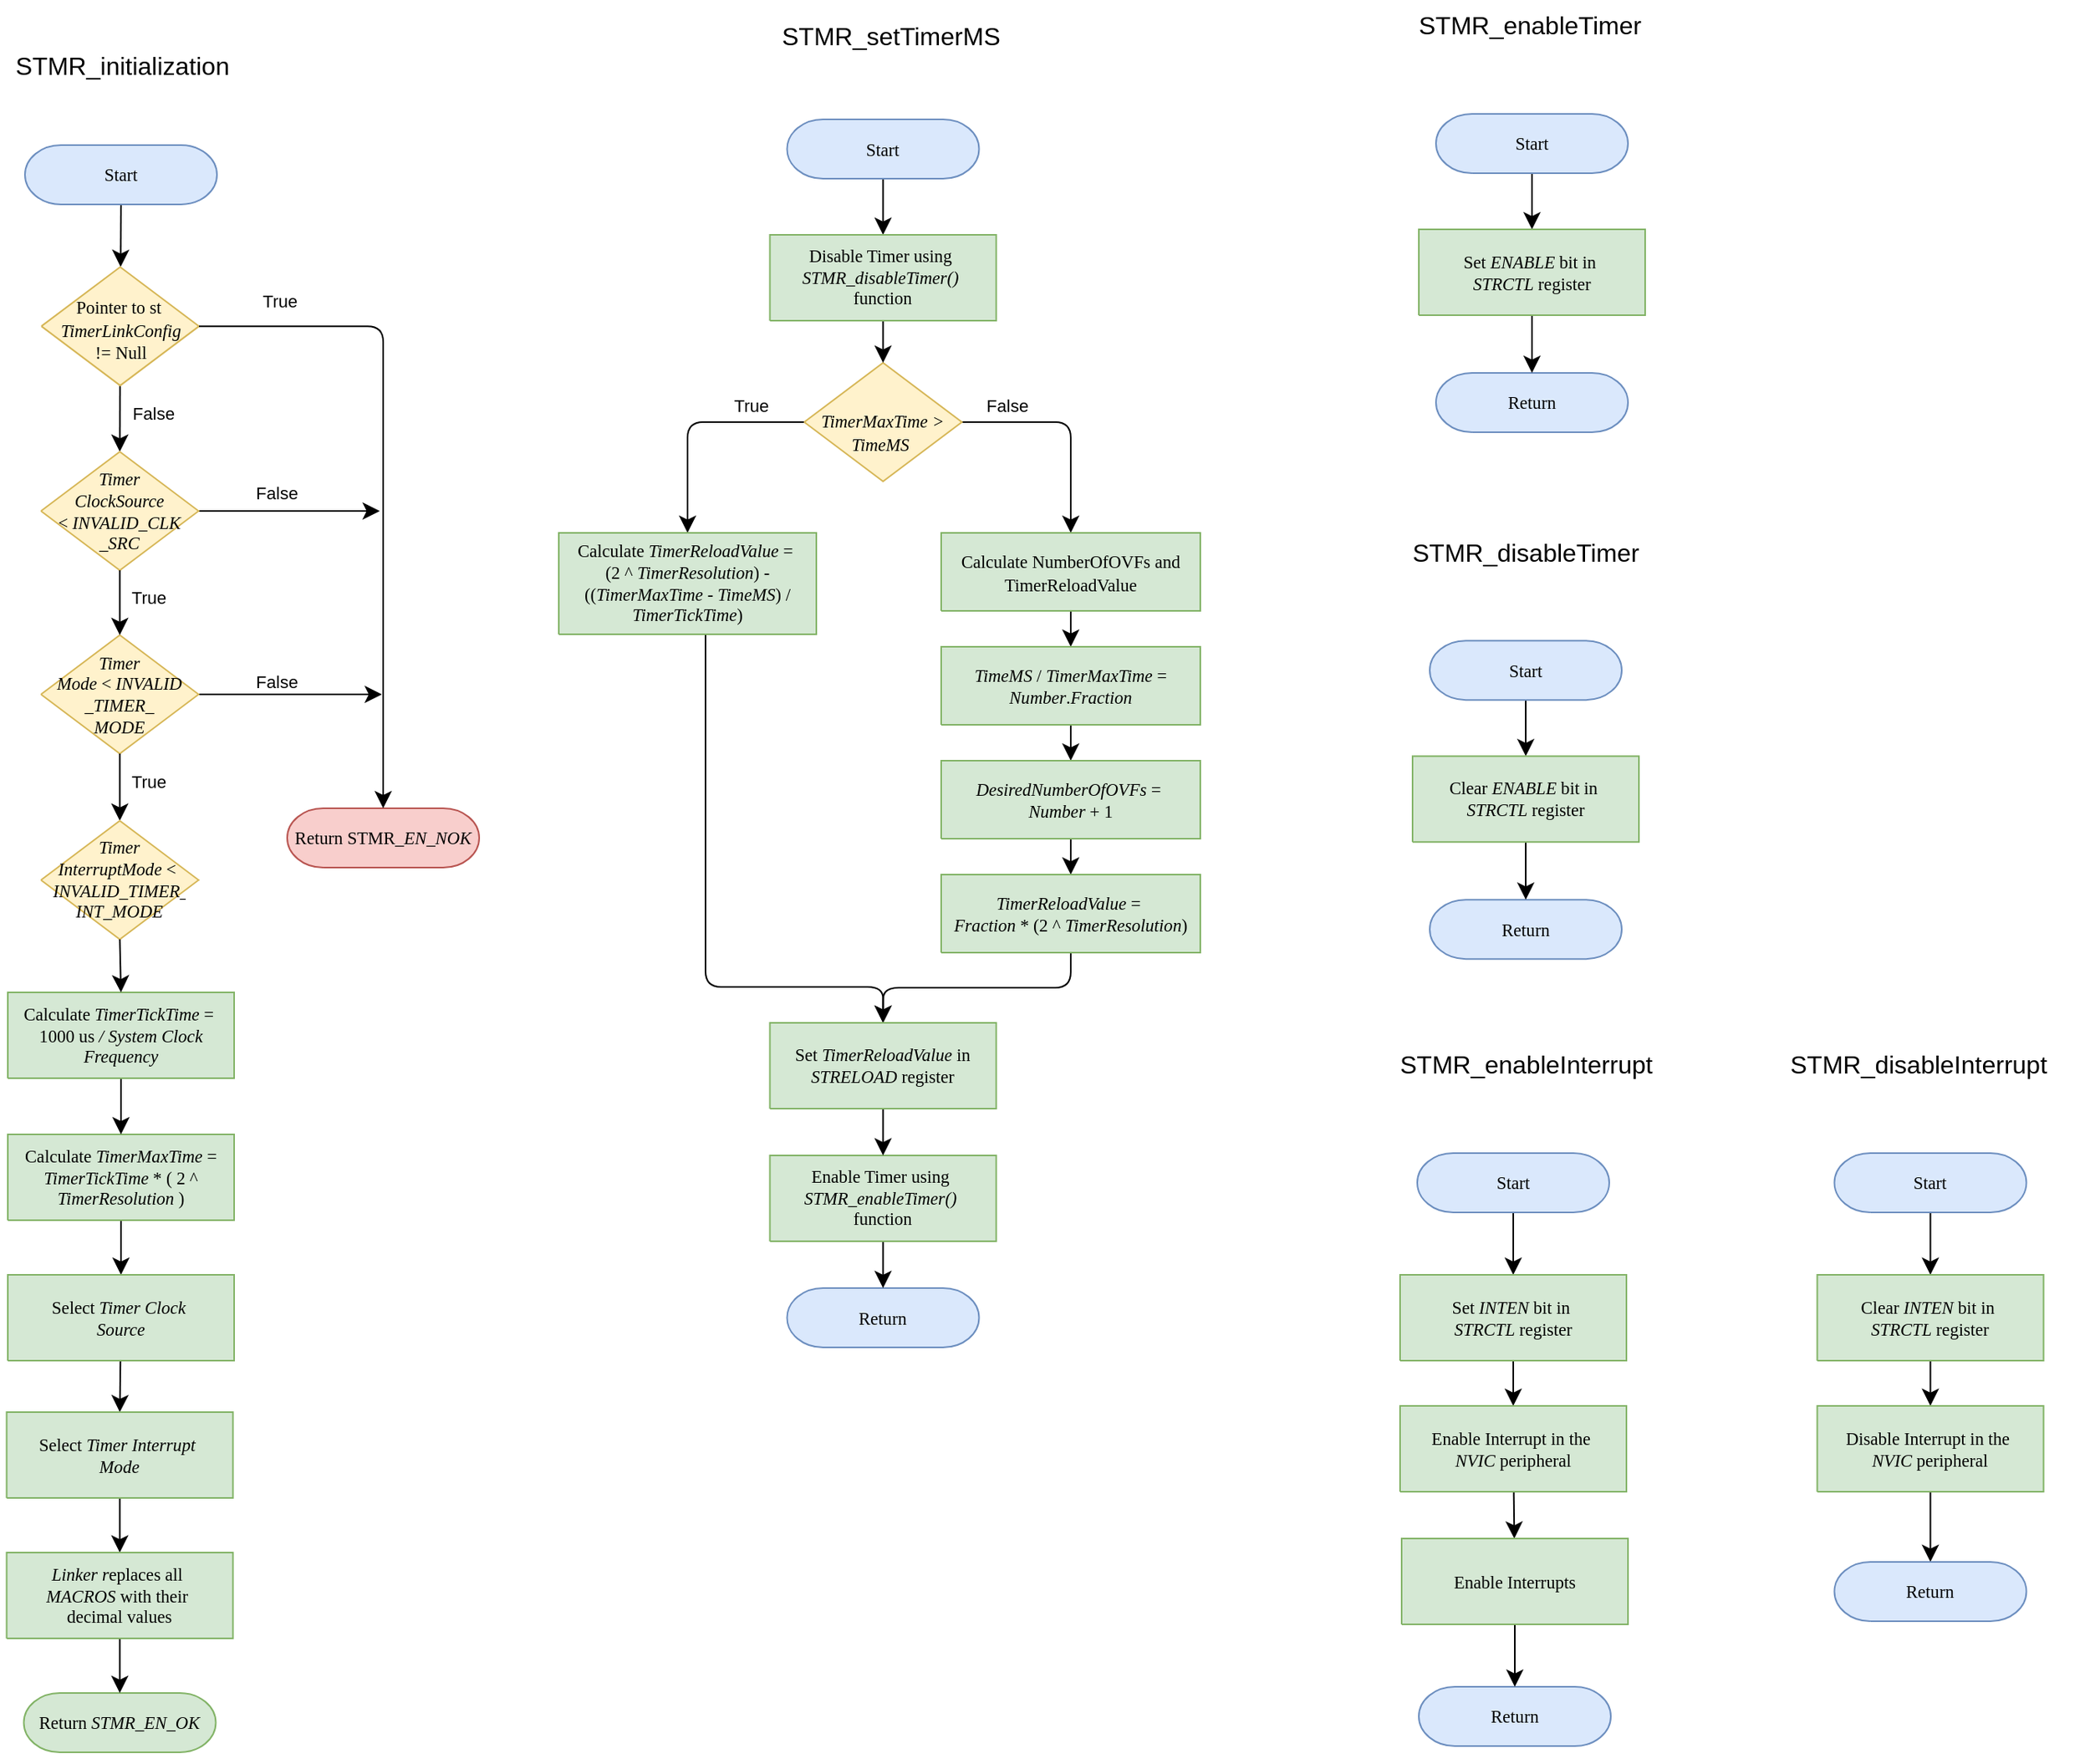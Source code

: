 <mxfile version="21.5.0" type="device">
  <diagram name="Page-1" id="KBW3ugEOn-Q8geGjZRpk">
    <mxGraphModel dx="2419" dy="1972" grid="0" gridSize="10" guides="1" tooltips="1" connect="1" arrows="1" fold="1" page="0" pageScale="1" pageWidth="850" pageHeight="1100" math="0" shadow="0">
      <root>
        <mxCell id="0" />
        <mxCell id="1" parent="0" />
        <mxCell id="JtZdGqvp9lfBUKnp-gQf-1" value="STMR_initialization" style="text;html=1;align=center;verticalAlign=middle;resizable=0;points=[];autosize=1;strokeColor=none;fillColor=none;fontSize=16;" parent="1" vertex="1">
          <mxGeometry x="-803" y="-981" width="155" height="31" as="geometry" />
        </mxCell>
        <mxCell id="XIPhkSyyi2YZoZvj4Ngc-15" style="edgeStyle=none;curved=1;rounded=0;orthogonalLoop=1;jettySize=auto;html=1;fontSize=12;startSize=8;endSize=8;exitX=0.5;exitY=1;exitDx=0;exitDy=0;exitPerimeter=0;" edge="1" parent="1" source="XIPhkSyyi2YZoZvj4Ngc-43" target="XIPhkSyyi2YZoZvj4Ngc-6">
          <mxGeometry relative="1" as="geometry">
            <mxPoint x="-726" y="-876" as="sourcePoint" />
          </mxGeometry>
        </mxCell>
        <mxCell id="XIPhkSyyi2YZoZvj4Ngc-37" style="edgeStyle=none;curved=1;rounded=0;orthogonalLoop=1;jettySize=auto;html=1;fontSize=12;startSize=8;endSize=8;" edge="1" parent="1" source="JtZdGqvp9lfBUKnp-gQf-4" target="XIPhkSyyi2YZoZvj4Ngc-2">
          <mxGeometry relative="1" as="geometry" />
        </mxCell>
        <UserObject label="&lt;div style=&quot;font-size: 11.29px;&quot;&gt;&lt;div style=&quot;border-color: var(--border-color);&quot;&gt;Calculate &lt;i&gt;TimerMaxTime &lt;/i&gt;= &lt;i&gt;TimerTickTime &lt;/i&gt;* ( 2 ^ &lt;i&gt;TimerResolution &lt;/i&gt;)&lt;br&gt;&lt;/div&gt;&lt;/div&gt;" Function="EN_DIO_Error_T DIO_toggle(uint8_t pinNumber, EN_DIO_PORT_T portNumber);  " tags="Flowchart" id="JtZdGqvp9lfBUKnp-gQf-4">
          <mxCell style="verticalAlign=middle;align=center;overflow=width;vsdxID=274;fillColor=#d5e8d4;shape=stencil(nZBLDoAgDERP0z3SIyjew0SURgSD+Lu9kMZoXLhwN9O+tukAlrNpJg1SzDH4QW/URgNYgZTkjA4UkwJUgGXng+6DX1zLfmoymdXo17xh5zmRJ6Q42BWCfc2oJfdAr+Yv+AP9Cb7OJ3H/2JG1HNGz/84klThPVCc=);strokeColor=#82b366;spacingTop=-1;spacingBottom=-1;spacingLeft=-1;spacingRight=-1;points=[[0,0.5,0],[1,0.5,0],[0.5,1,0],[0.5,0,0]];labelBackgroundColor=none;rounded=1;html=1;whiteSpace=wrap;fontFamily=Calibri;" parent="1" vertex="1">
            <mxGeometry x="-798" y="-280" width="145" height="55" as="geometry" />
          </mxCell>
        </UserObject>
        <mxCell id="JtZdGqvp9lfBUKnp-gQf-47" value="STMR_setTimerMS" style="text;whiteSpace=wrap;html=1;fontSize=16;" parent="1" vertex="1">
          <mxGeometry x="-304" y="-1000.5" width="193" height="41" as="geometry" />
        </mxCell>
        <mxCell id="XIPhkSyyi2YZoZvj4Ngc-46" style="edgeStyle=orthogonalEdgeStyle;rounded=1;orthogonalLoop=1;jettySize=auto;html=1;entryX=0.5;entryY=0;entryDx=0;entryDy=0;entryPerimeter=0;fontSize=12;startSize=8;endSize=8;exitX=0;exitY=0.5;exitDx=0;exitDy=0;exitPerimeter=0;" edge="1" parent="1" source="JtZdGqvp9lfBUKnp-gQf-49" target="XIPhkSyyi2YZoZvj4Ngc-45">
          <mxGeometry relative="1" as="geometry" />
        </mxCell>
        <mxCell id="XIPhkSyyi2YZoZvj4Ngc-51" style="edgeStyle=orthogonalEdgeStyle;rounded=1;orthogonalLoop=1;jettySize=auto;html=1;entryX=0.5;entryY=0;entryDx=0;entryDy=0;entryPerimeter=0;fontSize=12;startSize=8;endSize=8;exitX=1;exitY=0.5;exitDx=0;exitDy=0;exitPerimeter=0;" edge="1" parent="1" source="JtZdGqvp9lfBUKnp-gQf-49" target="XIPhkSyyi2YZoZvj4Ngc-47">
          <mxGeometry relative="1" as="geometry" />
        </mxCell>
        <UserObject label="" Function="EN_DIO_Error_T DIO_init(uint8_t pinNumber, EN_DIO_PORT_T portNumber, EN_DIO_DIRECTION_T direction);" tags="Flowchart" id="JtZdGqvp9lfBUKnp-gQf-49">
          <mxCell style="vsdxID=219;fillColor=#fff2cc;shape=stencil(UzV2Ls5ILEhVNTIoLinKz04tz0wpyVA1dlE1MsrMy0gtyiwBslSNXVWNndPyi1LTi/JL81Ig/IJEkEoQKze/DGRCBUSfAUiHkUElhGcK4bpBVOZk5iGpNEVVikeloQHZpsK0YlWLz1QgA+HFtMycHEgIIcujBwlQCBKcxq4A);strokeColor=#d6b656;spacingTop=-1;spacingBottom=-1;spacingLeft=-1;spacingRight=-1;points=[[0,0.5,0],[1,0.5,0],[0.5,0,0],[0.5,1,0]];labelBackgroundColor=none;rounded=1;html=1;whiteSpace=wrap;fontFamily=Calibri;" parent="1" vertex="1">
            <mxGeometry x="-287.75" y="-774.5" width="101" height="76" as="geometry" />
          </mxCell>
        </UserObject>
        <mxCell id="JtZdGqvp9lfBUKnp-gQf-50" value="&lt;div style=&quot;&quot;&gt;&lt;i&gt;&lt;font style=&quot;font-size: 11.29px;&quot;&gt;TimerMaxTime &amp;gt; TimeMS&amp;nbsp;&lt;/font&gt;&lt;/i&gt;&lt;br&gt;&lt;/div&gt;" style="text;vsdxID=219;fillColor=none;gradientColor=none;strokeColor=none;spacingTop=-1;spacingBottom=-1;spacingLeft=-1;spacingRight=-1;points=[[0,0.5,0],[1,0.5,0],[0.5,0,0],[0.5,1,0]];labelBackgroundColor=none;rounded=1;html=1;whiteSpace=wrap;verticalAlign=middle;align=center;overflow=width;;html=1;fontColor=#000000;fontFamily=Calibri;" parent="JtZdGqvp9lfBUKnp-gQf-49" vertex="1">
          <mxGeometry x="8.17" y="15.43" width="84.67" height="57.15" as="geometry" />
        </mxCell>
        <UserObject label="&lt;div style=&quot;font-size: 1px&quot;&gt;&lt;font style=&quot;font-size: 11.29px; direction: ltr; letter-spacing: 0px; line-height: 120%; opacity: 1;&quot;&gt;Return&lt;/font&gt;&lt;/div&gt;" Function="EN_DIO_Error_T DIO_init(uint8_t pinNumber, EN_DIO_PORT_T portNumber, EN_DIO_DIRECTION_T direction);" tags="Flowchart" id="JtZdGqvp9lfBUKnp-gQf-56">
          <mxCell style="verticalAlign=middle;align=center;overflow=width;vsdxID=30;shape=stencil(tVLREoIgEPwaHnEQxsl3s/9gEpSJwDko7e+DsEkze2l627vdu5uFRaxyHe8FosR5sCcxqMZ3iO0Rpcp0ApQPCLEasUpaEC3Yi2lS3fOojOhsr3HDmObyMtsVcYqS29Qh5FEfklwrM5OXeUa/yjkcAwfr7TDpiyTfXvjkMR+Vw2A998qaBac5tAKHU1hq3i4oNwjRr9ofvayt/+Rk+yX/4iWA159KpXWKxJx/z0Bopfyw+g4=);spacingTop=-1;spacingBottom=-1;spacingLeft=-1;spacingRight=-1;points=[[0.5,1,0],[0.5,0,0],[0,0.5,0],[1,0.5,0]];labelBackgroundColor=none;rounded=1;html=1;whiteSpace=wrap;fontFamily=Calibri;fillColor=#dae8fc;strokeColor=#6c8ebf;" parent="1" vertex="1">
            <mxGeometry x="-298.75" y="-181.5" width="123" height="38" as="geometry" />
          </mxCell>
        </UserObject>
        <mxCell id="XIPhkSyyi2YZoZvj4Ngc-64" style="edgeStyle=none;curved=1;rounded=0;orthogonalLoop=1;jettySize=auto;html=1;fontSize=12;startSize=8;endSize=8;" edge="1" parent="1" source="JtZdGqvp9lfBUKnp-gQf-58" target="XIPhkSyyi2YZoZvj4Ngc-44">
          <mxGeometry relative="1" as="geometry" />
        </mxCell>
        <UserObject label="&lt;div style=&quot;font-size: 1px&quot;&gt;&lt;font style=&quot;font-size: 11.29px; direction: ltr; letter-spacing: 0px; line-height: 120%; opacity: 1;&quot;&gt;Start&lt;/font&gt;&lt;/div&gt;" Function="EN_DIO_Error_T DIO_init(uint8_t pinNumber, EN_DIO_PORT_T portNumber, EN_DIO_DIRECTION_T direction);" tags="Flowchart" id="JtZdGqvp9lfBUKnp-gQf-58">
          <mxCell style="verticalAlign=middle;align=center;overflow=width;vsdxID=30;shape=stencil(tVLREoIgEPwaHnEQxsl3s/9gEpSJwDko7e+DsEkze2l627vdu5uFRaxyHe8FosR5sCcxqMZ3iO0Rpcp0ApQPCLEasUpaEC3Yi2lS3fOojOhsr3HDmObyMtsVcYqS29Qh5FEfklwrM5OXeUa/yjkcAwfr7TDpiyTfXvjkMR+Vw2A998qaBac5tAKHU1hq3i4oNwjRr9ofvayt/+Rk+yX/4iWA159KpXWKxJx/z0Bopfyw+g4=);spacingTop=-1;spacingBottom=-1;spacingLeft=-1;spacingRight=-1;points=[[0.5,1,0],[0.5,0,0],[0,0.5,0],[1,0.5,0]];labelBackgroundColor=none;rounded=1;html=1;whiteSpace=wrap;fontFamily=Calibri;fillColor=#dae8fc;strokeColor=#6c8ebf;" parent="1" vertex="1">
            <mxGeometry x="-298.75" y="-930.5" width="123" height="38" as="geometry" />
          </mxCell>
        </UserObject>
        <mxCell id="JtZdGqvp9lfBUKnp-gQf-64" value="STMR_enableTimer" style="text;whiteSpace=wrap;html=1;fontSize=16;" parent="1" vertex="1">
          <mxGeometry x="104" y="-1007" width="193" height="41" as="geometry" />
        </mxCell>
        <UserObject label="&lt;div style=&quot;font-size: 1px&quot;&gt;&lt;font style=&quot;font-size: 11.29px; direction: ltr; letter-spacing: 0px; line-height: 120%; opacity: 1;&quot;&gt;Return&lt;br&gt;&lt;/font&gt;&lt;/div&gt;" Function="EN_DIO_Error_T DIO_init(uint8_t pinNumber, EN_DIO_PORT_T portNumber, EN_DIO_DIRECTION_T direction);" tags="Flowchart" id="JtZdGqvp9lfBUKnp-gQf-73">
          <mxCell style="verticalAlign=middle;align=center;overflow=width;vsdxID=30;shape=stencil(tVLREoIgEPwaHnEQxsl3s/9gEpSJwDko7e+DsEkze2l627vdu5uFRaxyHe8FosR5sCcxqMZ3iO0Rpcp0ApQPCLEasUpaEC3Yi2lS3fOojOhsr3HDmObyMtsVcYqS29Qh5FEfklwrM5OXeUa/yjkcAwfr7TDpiyTfXvjkMR+Vw2A998qaBac5tAKHU1hq3i4oNwjRr9ofvayt/+Rk+yX/4iWA159KpXWKxJx/z0Bopfyw+g4=);spacingTop=-1;spacingBottom=-1;spacingLeft=-1;spacingRight=-1;points=[[0.5,1,0],[0.5,0,0],[0,0.5,0],[1,0.5,0]];labelBackgroundColor=none;rounded=1;html=1;whiteSpace=wrap;fontFamily=Calibri;fillColor=#dae8fc;strokeColor=#6c8ebf;" parent="1" vertex="1">
            <mxGeometry x="117" y="-768" width="123" height="38" as="geometry" />
          </mxCell>
        </UserObject>
        <mxCell id="XIPhkSyyi2YZoZvj4Ngc-176" style="edgeStyle=none;curved=1;rounded=0;orthogonalLoop=1;jettySize=auto;html=1;fontSize=12;startSize=8;endSize=8;" edge="1" parent="1" source="luPDP_hi-X2SKUOLlzO6-30" target="XIPhkSyyi2YZoZvj4Ngc-175">
          <mxGeometry relative="1" as="geometry" />
        </mxCell>
        <UserObject label="&lt;div style=&quot;font-size: 1px&quot;&gt;&lt;font style=&quot;font-size: 11.29px; direction: ltr; letter-spacing: 0px; line-height: 120%; opacity: 1;&quot;&gt;Start&lt;/font&gt;&lt;/div&gt;" Function="EN_DIO_Error_T DIO_init(uint8_t pinNumber, EN_DIO_PORT_T portNumber, EN_DIO_DIRECTION_T direction);" tags="Flowchart" id="luPDP_hi-X2SKUOLlzO6-30">
          <mxCell style="verticalAlign=middle;align=center;overflow=width;vsdxID=30;shape=stencil(tVLREoIgEPwaHnEQxsl3s/9gEpSJwDko7e+DsEkze2l627vdu5uFRaxyHe8FosR5sCcxqMZ3iO0Rpcp0ApQPCLEasUpaEC3Yi2lS3fOojOhsr3HDmObyMtsVcYqS29Qh5FEfklwrM5OXeUa/yjkcAwfr7TDpiyTfXvjkMR+Vw2A998qaBac5tAKHU1hq3i4oNwjRr9ofvayt/+Rk+yX/4iWA159KpXWKxJx/z0Bopfyw+g4=);spacingTop=-1;spacingBottom=-1;spacingLeft=-1;spacingRight=-1;points=[[0.5,1,0],[0.5,0,0],[0,0.5,0],[1,0.5,0]];labelBackgroundColor=none;rounded=1;html=1;whiteSpace=wrap;fontFamily=Calibri;fillColor=#dae8fc;strokeColor=#6c8ebf;" parent="1" vertex="1">
            <mxGeometry x="117" y="-934" width="123" height="38" as="geometry" />
          </mxCell>
        </UserObject>
        <mxCell id="luPDP_hi-X2SKUOLlzO6-40" style="edgeStyle=none;curved=1;rounded=0;orthogonalLoop=1;jettySize=auto;html=1;exitX=0.5;exitY=1;exitDx=0;exitDy=0;exitPerimeter=0;fontSize=12;startSize=8;endSize=8;" parent="1" source="JtZdGqvp9lfBUKnp-gQf-73" target="JtZdGqvp9lfBUKnp-gQf-73" edge="1">
          <mxGeometry relative="1" as="geometry" />
        </mxCell>
        <mxCell id="XIPhkSyyi2YZoZvj4Ngc-40" style="edgeStyle=none;curved=1;rounded=0;orthogonalLoop=1;jettySize=auto;html=1;entryX=0.5;entryY=0;entryDx=0;entryDy=0;entryPerimeter=0;fontSize=12;startSize=8;endSize=8;" edge="1" parent="1" source="XIPhkSyyi2YZoZvj4Ngc-2" target="XIPhkSyyi2YZoZvj4Ngc-4">
          <mxGeometry relative="1" as="geometry" />
        </mxCell>
        <UserObject label="&lt;div style=&quot;font-size: 11.29px;&quot;&gt;&lt;div style=&quot;border-color: var(--border-color);&quot;&gt;Select &lt;i&gt;Timer Clock&amp;nbsp;&lt;/i&gt;&lt;/div&gt;&lt;div style=&quot;border-color: var(--border-color);&quot;&gt;&lt;i&gt;Source&lt;/i&gt;&lt;br&gt;&lt;/div&gt;&lt;/div&gt;" Function="EN_DIO_Error_T DIO_toggle(uint8_t pinNumber, EN_DIO_PORT_T portNumber);  " tags="Flowchart" id="XIPhkSyyi2YZoZvj4Ngc-2">
          <mxCell style="verticalAlign=middle;align=center;overflow=width;vsdxID=274;fillColor=#d5e8d4;shape=stencil(nZBLDoAgDERP0z3SIyjew0SURgSD+Lu9kMZoXLhwN9O+tukAlrNpJg1SzDH4QW/URgNYgZTkjA4UkwJUgGXng+6DX1zLfmoymdXo17xh5zmRJ6Q42BWCfc2oJfdAr+Yv+AP9Cb7OJ3H/2JG1HNGz/84klThPVCc=);strokeColor=#82b366;spacingTop=-1;spacingBottom=-1;spacingLeft=-1;spacingRight=-1;points=[[0,0.5,0],[1,0.5,0],[0.5,1,0],[0.5,0,0]];labelBackgroundColor=none;rounded=1;html=1;whiteSpace=wrap;fontFamily=Calibri;" vertex="1" parent="1">
            <mxGeometry x="-798" y="-190" width="145" height="55" as="geometry" />
          </mxCell>
        </UserObject>
        <mxCell id="XIPhkSyyi2YZoZvj4Ngc-41" style="edgeStyle=none;curved=1;rounded=0;orthogonalLoop=1;jettySize=auto;html=1;fontSize=12;startSize=8;endSize=8;" edge="1" parent="1" source="XIPhkSyyi2YZoZvj4Ngc-4" target="XIPhkSyyi2YZoZvj4Ngc-39">
          <mxGeometry relative="1" as="geometry" />
        </mxCell>
        <UserObject label="&lt;div style=&quot;font-size: 11.29px;&quot;&gt;&lt;div style=&quot;border-color: var(--border-color);&quot;&gt;Select &lt;i&gt;Timer Interrupt&amp;nbsp;&lt;/i&gt;&lt;/div&gt;&lt;div style=&quot;border-color: var(--border-color);&quot;&gt;&lt;i&gt;Mode&lt;/i&gt;&lt;br&gt;&lt;/div&gt;&lt;/div&gt;" Function="EN_DIO_Error_T DIO_toggle(uint8_t pinNumber, EN_DIO_PORT_T portNumber);  " tags="Flowchart" id="XIPhkSyyi2YZoZvj4Ngc-4">
          <mxCell style="verticalAlign=middle;align=center;overflow=width;vsdxID=274;fillColor=#d5e8d4;shape=stencil(nZBLDoAgDERP0z3SIyjew0SURgSD+Lu9kMZoXLhwN9O+tukAlrNpJg1SzDH4QW/URgNYgZTkjA4UkwJUgGXng+6DX1zLfmoymdXo17xh5zmRJ6Q42BWCfc2oJfdAr+Yv+AP9Cb7OJ3H/2JG1HNGz/84klThPVCc=);strokeColor=#82b366;spacingTop=-1;spacingBottom=-1;spacingLeft=-1;spacingRight=-1;points=[[0,0.5,0],[1,0.5,0],[0.5,1,0],[0.5,0,0]];labelBackgroundColor=none;rounded=1;html=1;whiteSpace=wrap;fontFamily=Calibri;" vertex="1" parent="1">
            <mxGeometry x="-798.75" y="-102" width="145" height="55" as="geometry" />
          </mxCell>
        </UserObject>
        <mxCell id="XIPhkSyyi2YZoZvj4Ngc-36" style="edgeStyle=none;curved=1;rounded=0;orthogonalLoop=1;jettySize=auto;html=1;fontSize=12;startSize=8;endSize=8;" edge="1" parent="1" source="XIPhkSyyi2YZoZvj4Ngc-5" target="JtZdGqvp9lfBUKnp-gQf-4">
          <mxGeometry relative="1" as="geometry" />
        </mxCell>
        <UserObject label="&lt;div style=&quot;font-size: 11.29px;&quot;&gt;&lt;div style=&quot;border-color: var(--border-color);&quot;&gt;&lt;div style=&quot;border-color: var(--border-color);&quot;&gt;Calculate&amp;nbsp;&lt;i style=&quot;border-color: var(--border-color);&quot;&gt;TimerTickTime&amp;nbsp;&lt;/i&gt;=&amp;nbsp;&lt;/div&gt;1000 us&amp;nbsp;&lt;i style=&quot;border-color: var(--border-color);&quot;&gt;/ System Clock Frequency&lt;/i&gt;&lt;br&gt;&lt;/div&gt;&lt;/div&gt;" Function="EN_DIO_Error_T DIO_toggle(uint8_t pinNumber, EN_DIO_PORT_T portNumber);  " tags="Flowchart" id="XIPhkSyyi2YZoZvj4Ngc-5">
          <mxCell style="verticalAlign=middle;align=center;overflow=width;vsdxID=274;fillColor=#d5e8d4;shape=stencil(nZBLDoAgDERP0z3SIyjew0SURgSD+Lu9kMZoXLhwN9O+tukAlrNpJg1SzDH4QW/URgNYgZTkjA4UkwJUgGXng+6DX1zLfmoymdXo17xh5zmRJ6Q42BWCfc2oJfdAr+Yv+AP9Cb7OJ3H/2JG1HNGz/84klThPVCc=);strokeColor=#82b366;spacingTop=-1;spacingBottom=-1;spacingLeft=-1;spacingRight=-1;points=[[0,0.5,0],[1,0.5,0],[0.5,1,0],[0.5,0,0]];labelBackgroundColor=none;rounded=1;html=1;whiteSpace=wrap;fontFamily=Calibri;" vertex="1" parent="1">
            <mxGeometry x="-798" y="-371" width="145" height="55" as="geometry" />
          </mxCell>
        </UserObject>
        <mxCell id="XIPhkSyyi2YZoZvj4Ngc-19" style="edgeStyle=none;curved=1;rounded=0;orthogonalLoop=1;jettySize=auto;html=1;entryX=0.5;entryY=0;entryDx=0;entryDy=0;entryPerimeter=0;fontSize=12;startSize=8;endSize=8;" edge="1" parent="1" source="XIPhkSyyi2YZoZvj4Ngc-6" target="XIPhkSyyi2YZoZvj4Ngc-16">
          <mxGeometry relative="1" as="geometry" />
        </mxCell>
        <UserObject label="" Function="EN_DIO_Error_T DIO_init(uint8_t pinNumber, EN_DIO_PORT_T portNumber, EN_DIO_DIRECTION_T direction);" tags="Flowchart" id="XIPhkSyyi2YZoZvj4Ngc-6">
          <mxCell style="vsdxID=219;fillColor=#fff2cc;shape=stencil(UzV2Ls5ILEhVNTIoLinKz04tz0wpyVA1dlE1MsrMy0gtyiwBslSNXVWNndPyi1LTi/JL81Ig/IJEkEoQKze/DGRCBUSfAUiHkUElhGcK4bpBVOZk5iGpNEVVikeloQHZpsK0YlWLz1QgA+HFtMycHEgIIcujBwlQCBKcxq4A);strokeColor=#d6b656;spacingTop=-1;spacingBottom=-1;spacingLeft=-1;spacingRight=-1;points=[[0,0.5,0],[1,0.5,0],[0.5,0,0],[0.5,1,0]];labelBackgroundColor=none;rounded=1;html=1;whiteSpace=wrap;fontFamily=Calibri;" vertex="1" parent="1">
            <mxGeometry x="-776.5" y="-835.92" width="101" height="76" as="geometry" />
          </mxCell>
        </UserObject>
        <mxCell id="XIPhkSyyi2YZoZvj4Ngc-7" value="&lt;div style=&quot;font-size: 11.29px;&quot;&gt;&lt;font style=&quot;font-size: 11.29px;&quot;&gt;Pointer to st&lt;i style=&quot;&quot;&gt;&amp;nbsp;&lt;/i&gt;&lt;/font&gt;&lt;/div&gt;&lt;font style=&quot;font-size: 11.29px;&quot;&gt;&lt;i style=&quot;&quot;&gt;&lt;font style=&quot;font-size: 11.29px;&quot;&gt;TimerLinkConfig &lt;/font&gt;&lt;/i&gt;&lt;font style=&quot;font-size: 11.29px;&quot;&gt;!= Null&lt;/font&gt;&lt;/font&gt;" style="text;vsdxID=219;fillColor=none;gradientColor=none;strokeColor=none;spacingTop=-1;spacingBottom=-1;spacingLeft=-1;spacingRight=-1;points=[[0,0.5,0],[1,0.5,0],[0.5,0,0],[0.5,1,0]];labelBackgroundColor=none;rounded=1;html=1;whiteSpace=wrap;verticalAlign=middle;align=center;overflow=width;;html=1;fontColor=#000000;fontFamily=Calibri;" vertex="1" parent="XIPhkSyyi2YZoZvj4Ngc-6">
          <mxGeometry x="8.17" y="12.5" width="84.67" height="57.15" as="geometry" />
        </mxCell>
        <UserObject label="&lt;div style=&quot;font-size: 1px&quot;&gt;&lt;font style=&quot;font-size: 11.29px; direction: ltr; letter-spacing: 0px; line-height: 120%; opacity: 1;&quot;&gt;Return STMR&lt;i&gt;_EN_NOK&lt;/i&gt;&lt;br&gt;&lt;/font&gt;&lt;/div&gt;" Function="EN_DIO_Error_T DIO_init(uint8_t pinNumber, EN_DIO_PORT_T portNumber, EN_DIO_DIRECTION_T direction);" tags="Flowchart" id="XIPhkSyyi2YZoZvj4Ngc-11">
          <mxCell style="verticalAlign=middle;align=center;overflow=width;vsdxID=30;shape=stencil(tVLREoIgEPwaHnEQxsl3s/9gEpSJwDko7e+DsEkze2l627vdu5uFRaxyHe8FosR5sCcxqMZ3iO0Rpcp0ApQPCLEasUpaEC3Yi2lS3fOojOhsr3HDmObyMtsVcYqS29Qh5FEfklwrM5OXeUa/yjkcAwfr7TDpiyTfXvjkMR+Vw2A998qaBac5tAKHU1hq3i4oNwjRr9ofvayt/+Rk+yX/4iWA159KpXWKxJx/z0Bopfyw+g4=);spacingTop=-1;spacingBottom=-1;spacingLeft=-1;spacingRight=-1;points=[[0.5,1,0],[0.5,0,0],[0,0.5,0],[1,0.5,0]];labelBackgroundColor=none;rounded=1;html=1;whiteSpace=wrap;fontFamily=Calibri;fillColor=#f8cecc;strokeColor=#b85450;" vertex="1" parent="1">
            <mxGeometry x="-619" y="-489" width="123" height="38" as="geometry" />
          </mxCell>
        </UserObject>
        <mxCell id="XIPhkSyyi2YZoZvj4Ngc-12" style="edgeStyle=orthogonalEdgeStyle;rounded=1;orthogonalLoop=1;jettySize=auto;html=1;entryX=0.5;entryY=0;entryDx=0;entryDy=0;entryPerimeter=0;fontSize=12;startSize=8;endSize=8;exitX=1;exitY=0.5;exitDx=0;exitDy=0;exitPerimeter=0;" edge="1" parent="1" source="XIPhkSyyi2YZoZvj4Ngc-6" target="XIPhkSyyi2YZoZvj4Ngc-11">
          <mxGeometry relative="1" as="geometry" />
        </mxCell>
        <mxCell id="XIPhkSyyi2YZoZvj4Ngc-13" value="&lt;font style=&quot;font-size: 11px;&quot;&gt;True&lt;/font&gt;" style="text;html=1;align=center;verticalAlign=middle;resizable=0;points=[];autosize=1;strokeColor=none;fillColor=none;fontSize=16;" vertex="1" parent="1">
          <mxGeometry x="-644" y="-832" width="40" height="31" as="geometry" />
        </mxCell>
        <mxCell id="XIPhkSyyi2YZoZvj4Ngc-20" style="edgeStyle=none;curved=1;rounded=0;orthogonalLoop=1;jettySize=auto;html=1;fontSize=12;startSize=8;endSize=8;" edge="1" parent="1" source="XIPhkSyyi2YZoZvj4Ngc-16">
          <mxGeometry relative="1" as="geometry">
            <mxPoint x="-559.667" y="-679.5" as="targetPoint" />
          </mxGeometry>
        </mxCell>
        <UserObject label="" Function="EN_DIO_Error_T DIO_init(uint8_t pinNumber, EN_DIO_PORT_T portNumber, EN_DIO_DIRECTION_T direction);" tags="Flowchart" id="XIPhkSyyi2YZoZvj4Ngc-16">
          <mxCell style="vsdxID=219;fillColor=#fff2cc;shape=stencil(UzV2Ls5ILEhVNTIoLinKz04tz0wpyVA1dlE1MsrMy0gtyiwBslSNXVWNndPyi1LTi/JL81Ig/IJEkEoQKze/DGRCBUSfAUiHkUElhGcK4bpBVOZk5iGpNEVVikeloQHZpsK0YlWLz1QgA+HFtMycHEgIIcujBwlQCBKcxq4A);strokeColor=#d6b656;spacingTop=-1;spacingBottom=-1;spacingLeft=-1;spacingRight=-1;points=[[0,0.5,0],[1,0.5,0],[0.5,0,0],[0.5,1,0]];labelBackgroundColor=none;rounded=1;html=1;whiteSpace=wrap;fontFamily=Calibri;" vertex="1" parent="1">
            <mxGeometry x="-776.75" y="-717.5" width="101" height="76" as="geometry" />
          </mxCell>
        </UserObject>
        <mxCell id="XIPhkSyyi2YZoZvj4Ngc-17" value="&lt;div style=&quot;font-size: 11.29px;&quot;&gt;&lt;font style=&quot;font-size: 11.29px;&quot;&gt;&lt;i style=&quot;&quot;&gt;Timer&lt;/i&gt;&lt;/font&gt;&lt;/div&gt;&lt;div style=&quot;font-size: 11.29px;&quot;&gt;&lt;font style=&quot;font-size: 11.29px;&quot;&gt;&lt;i style=&quot;&quot;&gt;ClockSource &lt;/i&gt;&amp;lt;&amp;nbsp;&lt;i style=&quot;&quot;&gt;&lt;font style=&quot;font-size: 11.29px;&quot;&gt;INVALID_CLK&lt;/font&gt;&lt;/i&gt;&lt;/font&gt;&lt;/div&gt;&lt;div style=&quot;font-size: 11.29px;&quot;&gt;&lt;i style=&quot;&quot;&gt;&lt;font style=&quot;font-size: 11.29px;&quot;&gt;&lt;font style=&quot;font-size: 11.29px;&quot;&gt;_&lt;/font&gt;&lt;span style=&quot;background-color: initial;&quot;&gt;SRC&lt;/span&gt;&lt;/font&gt;&lt;/i&gt;&lt;/div&gt;" style="text;vsdxID=219;fillColor=none;gradientColor=none;strokeColor=none;spacingTop=-1;spacingBottom=-1;spacingLeft=-1;spacingRight=-1;points=[[0,0.5,0],[1,0.5,0],[0.5,0,0],[0.5,1,0]];labelBackgroundColor=none;rounded=1;html=1;whiteSpace=wrap;verticalAlign=middle;align=center;overflow=width;;html=1;fontColor=#000000;fontFamily=Calibri;" vertex="1" parent="XIPhkSyyi2YZoZvj4Ngc-16">
          <mxGeometry x="7.67" y="9.43" width="84.67" height="57.15" as="geometry" />
        </mxCell>
        <mxCell id="XIPhkSyyi2YZoZvj4Ngc-21" value="&lt;font style=&quot;font-size: 11px;&quot;&gt;False&lt;/font&gt;" style="text;html=1;align=center;verticalAlign=middle;resizable=0;points=[];autosize=1;strokeColor=none;fillColor=none;fontSize=16;" vertex="1" parent="1">
          <mxGeometry x="-728" y="-759.92" width="45" height="31" as="geometry" />
        </mxCell>
        <mxCell id="XIPhkSyyi2YZoZvj4Ngc-22" value="&lt;font style=&quot;font-size: 11px;&quot;&gt;True&lt;/font&gt;" style="text;html=1;align=center;verticalAlign=middle;resizable=0;points=[];autosize=1;strokeColor=none;fillColor=none;fontSize=16;" vertex="1" parent="1">
          <mxGeometry x="-728" y="-641.5" width="40" height="31" as="geometry" />
        </mxCell>
        <mxCell id="XIPhkSyyi2YZoZvj4Ngc-28" style="edgeStyle=none;curved=1;rounded=0;orthogonalLoop=1;jettySize=auto;html=1;fontSize=12;startSize=8;endSize=8;" edge="1" parent="1" source="XIPhkSyyi2YZoZvj4Ngc-23">
          <mxGeometry relative="1" as="geometry">
            <mxPoint x="-558.32" y="-562" as="targetPoint" />
          </mxGeometry>
        </mxCell>
        <UserObject label="" Function="EN_DIO_Error_T DIO_init(uint8_t pinNumber, EN_DIO_PORT_T portNumber, EN_DIO_DIRECTION_T direction);" tags="Flowchart" id="XIPhkSyyi2YZoZvj4Ngc-23">
          <mxCell style="vsdxID=219;fillColor=#fff2cc;shape=stencil(UzV2Ls5ILEhVNTIoLinKz04tz0wpyVA1dlE1MsrMy0gtyiwBslSNXVWNndPyi1LTi/JL81Ig/IJEkEoQKze/DGRCBUSfAUiHkUElhGcK4bpBVOZk5iGpNEVVikeloQHZpsK0YlWLz1QgA+HFtMycHEgIIcujBwlQCBKcxq4A);strokeColor=#d6b656;spacingTop=-1;spacingBottom=-1;spacingLeft=-1;spacingRight=-1;points=[[0,0.5,0],[1,0.5,0],[0.5,0,0],[0.5,1,0]];labelBackgroundColor=none;rounded=1;html=1;whiteSpace=wrap;fontFamily=Calibri;" vertex="1" parent="1">
            <mxGeometry x="-776.75" y="-600" width="101" height="76" as="geometry" />
          </mxCell>
        </UserObject>
        <mxCell id="XIPhkSyyi2YZoZvj4Ngc-24" value="&lt;div style=&quot;&quot;&gt;&lt;font style=&quot;font-size: 11.29px;&quot;&gt;&lt;i&gt;Timer&lt;/i&gt;&lt;/font&gt;&lt;/div&gt;&lt;div style=&quot;font-size: 11.29px;&quot;&gt;&lt;font style=&quot;font-size: 11.29px;&quot;&gt;&lt;i style=&quot;font-size: 11.29px;&quot;&gt;Mode&amp;nbsp;&lt;/i&gt;&lt;span style=&quot;font-size: 11.29px;&quot;&gt;&amp;lt;&amp;nbsp;&lt;/span&gt;&lt;i style=&quot;&quot;&gt;&lt;font style=&quot;font-size: 11.29px;&quot;&gt;INVALID&lt;/font&gt;&lt;/i&gt;&lt;/font&gt;&lt;/div&gt;&lt;div style=&quot;font-size: 11.29px;&quot;&gt;&lt;font style=&quot;font-size: 11.29px;&quot;&gt;&lt;i style=&quot;&quot;&gt;&lt;font style=&quot;font-size: 11.29px;&quot;&gt;_TIMER&lt;/font&gt;&lt;/i&gt;&lt;/font&gt;&lt;i style=&quot;background-color: initial;&quot;&gt;_&lt;/i&gt;&lt;/div&gt;&lt;div style=&quot;font-size: 11.29px;&quot;&gt;&lt;i style=&quot;background-color: initial;&quot;&gt;&lt;span style=&quot;background-color: initial;&quot;&gt;MODE&lt;/span&gt;&lt;/i&gt;&lt;/div&gt;" style="text;vsdxID=219;fillColor=none;gradientColor=none;strokeColor=none;spacingTop=-1;spacingBottom=-1;spacingLeft=-1;spacingRight=-1;points=[[0,0.5,0],[1,0.5,0],[0.5,0,0],[0.5,1,0]];labelBackgroundColor=none;rounded=1;html=1;whiteSpace=wrap;verticalAlign=middle;align=center;overflow=width;;html=1;fontColor=#000000;fontFamily=Calibri;" vertex="1" parent="XIPhkSyyi2YZoZvj4Ngc-23">
          <mxGeometry x="7.67" y="9.43" width="84.67" height="57.15" as="geometry" />
        </mxCell>
        <mxCell id="XIPhkSyyi2YZoZvj4Ngc-26" style="edgeStyle=none;curved=1;rounded=0;orthogonalLoop=1;jettySize=auto;html=1;fontSize=12;startSize=8;endSize=8;exitX=0.5;exitY=1;exitDx=0;exitDy=0;exitPerimeter=0;entryX=0.5;entryY=0;entryDx=0;entryDy=0;entryPerimeter=0;" edge="1" parent="1" source="XIPhkSyyi2YZoZvj4Ngc-16" target="XIPhkSyyi2YZoZvj4Ngc-23">
          <mxGeometry relative="1" as="geometry">
            <mxPoint x="-725.74" y="-641" as="sourcePoint" />
            <mxPoint x="-728" y="-600" as="targetPoint" />
          </mxGeometry>
        </mxCell>
        <mxCell id="XIPhkSyyi2YZoZvj4Ngc-27" value="&lt;font style=&quot;font-size: 11px;&quot;&gt;False&lt;/font&gt;" style="text;html=1;align=center;verticalAlign=middle;resizable=0;points=[];autosize=1;strokeColor=none;fillColor=none;fontSize=16;" vertex="1" parent="1">
          <mxGeometry x="-649" y="-709" width="45" height="31" as="geometry" />
        </mxCell>
        <mxCell id="XIPhkSyyi2YZoZvj4Ngc-29" style="edgeStyle=none;curved=1;rounded=0;orthogonalLoop=1;jettySize=auto;html=1;fontSize=12;startSize=8;endSize=8;exitX=0.5;exitY=1;exitDx=0;exitDy=0;exitPerimeter=0;entryX=0.5;entryY=0;entryDx=0;entryDy=0;entryPerimeter=0;" edge="1" parent="1" source="XIPhkSyyi2YZoZvj4Ngc-23" target="XIPhkSyyi2YZoZvj4Ngc-30">
          <mxGeometry relative="1" as="geometry">
            <mxPoint x="-726.2" y="-521" as="sourcePoint" />
            <mxPoint x="-726.2" y="-480" as="targetPoint" />
          </mxGeometry>
        </mxCell>
        <UserObject label="" Function="EN_DIO_Error_T DIO_init(uint8_t pinNumber, EN_DIO_PORT_T portNumber, EN_DIO_DIRECTION_T direction);" tags="Flowchart" id="XIPhkSyyi2YZoZvj4Ngc-30">
          <mxCell style="vsdxID=219;fillColor=#fff2cc;shape=stencil(UzV2Ls5ILEhVNTIoLinKz04tz0wpyVA1dlE1MsrMy0gtyiwBslSNXVWNndPyi1LTi/JL81Ig/IJEkEoQKze/DGRCBUSfAUiHkUElhGcK4bpBVOZk5iGpNEVVikeloQHZpsK0YlWLz1QgA+HFtMycHEgIIcujBwlQCBKcxq4A);strokeColor=#d6b656;spacingTop=-1;spacingBottom=-1;spacingLeft=-1;spacingRight=-1;points=[[0,0.5,0],[1,0.5,0],[0.5,0,0],[0.5,1,0]];labelBackgroundColor=none;rounded=1;html=1;whiteSpace=wrap;fontFamily=Calibri;" vertex="1" parent="1">
            <mxGeometry x="-776.75" y="-481" width="101" height="76" as="geometry" />
          </mxCell>
        </UserObject>
        <mxCell id="XIPhkSyyi2YZoZvj4Ngc-31" value="&lt;div style=&quot;font-size: 11.29px;&quot;&gt;&lt;font style=&quot;font-size: 11.29px;&quot;&gt;&lt;i style=&quot;&quot;&gt;Timer&lt;/i&gt;&lt;/font&gt;&lt;/div&gt;&lt;div style=&quot;font-size: 11.29px;&quot;&gt;&lt;font style=&quot;font-size: 11.29px;&quot;&gt;&lt;i style=&quot;&quot;&gt;InterruptMode&amp;nbsp;&lt;/i&gt;&amp;lt;&amp;nbsp;&lt;/font&gt;&lt;/div&gt;&lt;div style=&quot;font-size: 11.29px;&quot;&gt;&lt;font style=&quot;font-size: 11.29px;&quot;&gt;&lt;font style=&quot;font-size: 11.29px;&quot;&gt;&lt;i style=&quot;&quot;&gt;&lt;font style=&quot;font-size: 11.29px;&quot;&gt;INVALID&lt;/font&gt;&lt;/i&gt;&lt;/font&gt;&lt;font style=&quot;background-color: initial; font-size: 11.29px;&quot;&gt;&lt;i&gt;_TIMER&lt;/i&gt;&lt;/font&gt;&lt;i style=&quot;background-color: initial;&quot;&gt;_&lt;/i&gt;&lt;/font&gt;&lt;/div&gt;&lt;div style=&quot;font-size: 11.29px;&quot;&gt;&lt;i style=&quot;background-color: initial;&quot;&gt;&lt;span style=&quot;background-color: initial;&quot;&gt;&lt;font style=&quot;font-size: 11.29px;&quot;&gt;INT_MODE&lt;/font&gt;&lt;/span&gt;&lt;/i&gt;&lt;/div&gt;" style="text;vsdxID=219;fillColor=none;gradientColor=none;strokeColor=none;spacingTop=-1;spacingBottom=-1;spacingLeft=-1;spacingRight=-1;points=[[0,0.5,0],[1,0.5,0],[0.5,0,0],[0.5,1,0]];labelBackgroundColor=none;rounded=1;html=1;whiteSpace=wrap;verticalAlign=middle;align=center;overflow=width;;html=1;fontColor=#000000;fontFamily=Calibri;" vertex="1" parent="XIPhkSyyi2YZoZvj4Ngc-30">
          <mxGeometry x="7.67" y="9.43" width="84.67" height="57.15" as="geometry" />
        </mxCell>
        <mxCell id="XIPhkSyyi2YZoZvj4Ngc-32" value="&lt;font style=&quot;font-size: 11px;&quot;&gt;True&lt;/font&gt;" style="text;html=1;align=center;verticalAlign=middle;resizable=0;points=[];autosize=1;strokeColor=none;fillColor=none;fontSize=16;" vertex="1" parent="1">
          <mxGeometry x="-728" y="-524" width="40" height="31" as="geometry" />
        </mxCell>
        <mxCell id="XIPhkSyyi2YZoZvj4Ngc-33" value="&lt;font style=&quot;font-size: 11px;&quot;&gt;False&lt;/font&gt;" style="text;html=1;align=center;verticalAlign=middle;resizable=0;points=[];autosize=1;strokeColor=none;fillColor=none;fontSize=16;" vertex="1" parent="1">
          <mxGeometry x="-649" y="-587.5" width="45" height="31" as="geometry" />
        </mxCell>
        <mxCell id="XIPhkSyyi2YZoZvj4Ngc-35" style="edgeStyle=none;curved=1;rounded=0;orthogonalLoop=1;jettySize=auto;html=1;fontSize=12;startSize=8;endSize=8;exitX=0.5;exitY=1;exitDx=0;exitDy=0;exitPerimeter=0;entryX=0.5;entryY=0;entryDx=0;entryDy=0;entryPerimeter=0;" edge="1" parent="1" source="XIPhkSyyi2YZoZvj4Ngc-30" target="XIPhkSyyi2YZoZvj4Ngc-5">
          <mxGeometry relative="1" as="geometry">
            <mxPoint x="-725.79" y="-402" as="sourcePoint" />
            <mxPoint x="-725.79" y="-361" as="targetPoint" />
          </mxGeometry>
        </mxCell>
        <UserObject label="&lt;div style=&quot;font-size: 1px&quot;&gt;&lt;font style=&quot;font-size: 11.29px; direction: ltr; letter-spacing: 0px; line-height: 120%; opacity: 1;&quot;&gt;Return&amp;nbsp;&lt;i&gt;STMR_EN_OK&lt;/i&gt;&lt;br&gt;&lt;/font&gt;&lt;/div&gt;" Function="EN_DIO_Error_T DIO_init(uint8_t pinNumber, EN_DIO_PORT_T portNumber, EN_DIO_DIRECTION_T direction);" tags="Flowchart" id="XIPhkSyyi2YZoZvj4Ngc-38">
          <mxCell style="verticalAlign=middle;align=center;overflow=width;vsdxID=30;shape=stencil(tVLREoIgEPwaHnEQxsl3s/9gEpSJwDko7e+DsEkze2l627vdu5uFRaxyHe8FosR5sCcxqMZ3iO0Rpcp0ApQPCLEasUpaEC3Yi2lS3fOojOhsr3HDmObyMtsVcYqS29Qh5FEfklwrM5OXeUa/yjkcAwfr7TDpiyTfXvjkMR+Vw2A998qaBac5tAKHU1hq3i4oNwjRr9ofvayt/+Rk+yX/4iWA159KpXWKxJx/z0Bopfyw+g4=);spacingTop=-1;spacingBottom=-1;spacingLeft=-1;spacingRight=-1;points=[[0.5,1,0],[0.5,0,0],[0,0.5,0],[1,0.5,0]];labelBackgroundColor=none;rounded=1;html=1;whiteSpace=wrap;fontFamily=Calibri;fillColor=#d5e8d4;strokeColor=#82b366;" vertex="1" parent="1">
            <mxGeometry x="-787.75" y="78" width="123" height="38" as="geometry" />
          </mxCell>
        </UserObject>
        <mxCell id="XIPhkSyyi2YZoZvj4Ngc-42" style="edgeStyle=none;curved=1;rounded=0;orthogonalLoop=1;jettySize=auto;html=1;entryX=0.5;entryY=0;entryDx=0;entryDy=0;entryPerimeter=0;fontSize=12;startSize=8;endSize=8;" edge="1" parent="1" source="XIPhkSyyi2YZoZvj4Ngc-39" target="XIPhkSyyi2YZoZvj4Ngc-38">
          <mxGeometry relative="1" as="geometry" />
        </mxCell>
        <UserObject label="&lt;div style=&quot;font-size: 11.29px;&quot;&gt;&lt;div style=&quot;border-color: var(--border-color);&quot;&gt;&lt;div style=&quot;border-color: var(--border-color);&quot;&gt;&lt;i style=&quot;border-color: var(--border-color); font-size: 11.29px;&quot;&gt;Linker r&lt;/i&gt;eplaces all&amp;nbsp;&lt;/div&gt;&lt;div style=&quot;border-color: var(--border-color);&quot;&gt;&lt;i style=&quot;border-color: var(--border-color); font-size: 11.29px;&quot;&gt;MACROS&lt;/i&gt;&amp;nbsp;with their&amp;nbsp;&lt;/div&gt;&lt;div style=&quot;border-color: var(--border-color);&quot;&gt;&lt;span style=&quot;border-color: var(--border-color); font-size: 11.29px;&quot;&gt;decimal values&lt;/span&gt;&lt;/div&gt;&lt;/div&gt;&lt;/div&gt;" Function="EN_DIO_Error_T DIO_toggle(uint8_t pinNumber, EN_DIO_PORT_T portNumber);  " tags="Flowchart" id="XIPhkSyyi2YZoZvj4Ngc-39">
          <mxCell style="verticalAlign=middle;align=center;overflow=width;vsdxID=274;fillColor=#d5e8d4;shape=stencil(nZBLDoAgDERP0z3SIyjew0SURgSD+Lu9kMZoXLhwN9O+tukAlrNpJg1SzDH4QW/URgNYgZTkjA4UkwJUgGXng+6DX1zLfmoymdXo17xh5zmRJ6Q42BWCfc2oJfdAr+Yv+AP9Cb7OJ3H/2JG1HNGz/84klThPVCc=);strokeColor=#82b366;spacingTop=-1;spacingBottom=-1;spacingLeft=-1;spacingRight=-1;points=[[0,0.5,0],[1,0.5,0],[0.5,1,0],[0.5,0,0]];labelBackgroundColor=none;rounded=1;html=1;whiteSpace=wrap;fontFamily=Calibri;" vertex="1" parent="1">
            <mxGeometry x="-798.75" y="-12" width="145" height="55" as="geometry" />
          </mxCell>
        </UserObject>
        <UserObject label="&lt;div style=&quot;font-size: 1px&quot;&gt;&lt;font style=&quot;font-size: 11.29px; direction: ltr; letter-spacing: 0px; line-height: 120%; opacity: 1;&quot;&gt;Start&lt;/font&gt;&lt;/div&gt;" Function="EN_DIO_Error_T DIO_init(uint8_t pinNumber, EN_DIO_PORT_T portNumber, EN_DIO_DIRECTION_T direction);" tags="Flowchart" id="XIPhkSyyi2YZoZvj4Ngc-43">
          <mxCell style="verticalAlign=middle;align=center;overflow=width;vsdxID=30;shape=stencil(tVLREoIgEPwaHnEQxsl3s/9gEpSJwDko7e+DsEkze2l627vdu5uFRaxyHe8FosR5sCcxqMZ3iO0Rpcp0ApQPCLEasUpaEC3Yi2lS3fOojOhsr3HDmObyMtsVcYqS29Qh5FEfklwrM5OXeUa/yjkcAwfr7TDpiyTfXvjkMR+Vw2A998qaBac5tAKHU1hq3i4oNwjRr9ofvayt/+Rk+yX/4iWA159KpXWKxJx/z0Bopfyw+g4=);spacingTop=-1;spacingBottom=-1;spacingLeft=-1;spacingRight=-1;points=[[0.5,1,0],[0.5,0,0],[0,0.5,0],[1,0.5,0]];labelBackgroundColor=none;rounded=1;html=1;whiteSpace=wrap;fontFamily=Calibri;fillColor=#dae8fc;strokeColor=#6c8ebf;" vertex="1" parent="1">
            <mxGeometry x="-787" y="-914" width="123" height="38" as="geometry" />
          </mxCell>
        </UserObject>
        <mxCell id="XIPhkSyyi2YZoZvj4Ngc-63" style="edgeStyle=none;curved=1;rounded=0;orthogonalLoop=1;jettySize=auto;html=1;fontSize=12;startSize=8;endSize=8;" edge="1" parent="1" source="XIPhkSyyi2YZoZvj4Ngc-44" target="JtZdGqvp9lfBUKnp-gQf-49">
          <mxGeometry relative="1" as="geometry" />
        </mxCell>
        <UserObject label="&lt;div style=&quot;font-size: 11.29px;&quot;&gt;&lt;div style=&quot;border-color: var(--border-color);&quot;&gt;&lt;div style=&quot;border-color: var(--border-color);&quot;&gt;Disable Timer using&amp;nbsp;&lt;/div&gt;&lt;div style=&quot;border-color: var(--border-color);&quot;&gt;&lt;i&gt;STMR_disableTimer()&amp;nbsp;&lt;/i&gt;&lt;/div&gt;&lt;div style=&quot;border-color: var(--border-color);&quot;&gt;function&lt;/div&gt;&lt;/div&gt;&lt;/div&gt;" Function="EN_DIO_Error_T DIO_toggle(uint8_t pinNumber, EN_DIO_PORT_T portNumber);  " tags="Flowchart" id="XIPhkSyyi2YZoZvj4Ngc-44">
          <mxCell style="verticalAlign=middle;align=center;overflow=width;vsdxID=274;fillColor=#d5e8d4;shape=stencil(nZBLDoAgDERP0z3SIyjew0SURgSD+Lu9kMZoXLhwN9O+tukAlrNpJg1SzDH4QW/URgNYgZTkjA4UkwJUgGXng+6DX1zLfmoymdXo17xh5zmRJ6Q42BWCfc2oJfdAr+Yv+AP9Cb7OJ3H/2JG1HNGz/84klThPVCc=);strokeColor=#82b366;spacingTop=-1;spacingBottom=-1;spacingLeft=-1;spacingRight=-1;points=[[0,0.5,0],[1,0.5,0],[0.5,1,0],[0.5,0,0]];labelBackgroundColor=none;rounded=1;html=1;whiteSpace=wrap;fontFamily=Calibri;" vertex="1" parent="1">
            <mxGeometry x="-309.75" y="-856.5" width="145" height="55" as="geometry" />
          </mxCell>
        </UserObject>
        <mxCell id="XIPhkSyyi2YZoZvj4Ngc-57" style="edgeStyle=orthogonalEdgeStyle;rounded=1;orthogonalLoop=1;jettySize=auto;html=1;entryX=0.5;entryY=0;entryDx=0;entryDy=0;entryPerimeter=0;fontSize=12;startSize=8;endSize=8;" edge="1" parent="1" source="XIPhkSyyi2YZoZvj4Ngc-45" target="XIPhkSyyi2YZoZvj4Ngc-56">
          <mxGeometry relative="1" as="geometry">
            <Array as="points">
              <mxPoint x="-351" y="-374.5" />
              <mxPoint x="-237" y="-374.5" />
            </Array>
          </mxGeometry>
        </mxCell>
        <UserObject label="&lt;div style=&quot;font-size: 11.29px;&quot;&gt;&lt;div style=&quot;border-color: var(--border-color);&quot;&gt;&lt;div style=&quot;border-color: var(--border-color);&quot;&gt;Calculate &lt;i&gt;TimerReloadValue &lt;/i&gt;=&amp;nbsp;&lt;/div&gt;&lt;div style=&quot;border-color: var(--border-color);&quot;&gt;(2 ^ &lt;i&gt;TimerResolution&lt;/i&gt;) - ((&lt;i&gt;TimerMaxTime &lt;/i&gt;- &lt;i&gt;TimeMS&lt;/i&gt;) / &lt;i&gt;TimerTickTime&lt;/i&gt;)&lt;br&gt;&lt;/div&gt;&lt;/div&gt;&lt;/div&gt;" Function="EN_DIO_Error_T DIO_toggle(uint8_t pinNumber, EN_DIO_PORT_T portNumber);  " tags="Flowchart" id="XIPhkSyyi2YZoZvj4Ngc-45">
          <mxCell style="verticalAlign=middle;align=center;overflow=width;vsdxID=274;fillColor=#d5e8d4;shape=stencil(nZBLDoAgDERP0z3SIyjew0SURgSD+Lu9kMZoXLhwN9O+tukAlrNpJg1SzDH4QW/URgNYgZTkjA4UkwJUgGXng+6DX1zLfmoymdXo17xh5zmRJ6Q42BWCfc2oJfdAr+Yv+AP9Cb7OJ3H/2JG1HNGz/84klThPVCc=);strokeColor=#82b366;spacingTop=-1;spacingBottom=-1;spacingLeft=-1;spacingRight=-1;points=[[0,0.5,0],[1,0.5,0],[0.5,1,0],[0.5,0,0]];labelBackgroundColor=none;rounded=1;html=1;whiteSpace=wrap;fontFamily=Calibri;" vertex="1" parent="1">
            <mxGeometry x="-445" y="-665.5" width="165" height="65" as="geometry" />
          </mxCell>
        </UserObject>
        <mxCell id="XIPhkSyyi2YZoZvj4Ngc-52" style="edgeStyle=none;curved=1;rounded=0;orthogonalLoop=1;jettySize=auto;html=1;fontSize=12;startSize=8;endSize=8;" edge="1" parent="1" source="XIPhkSyyi2YZoZvj4Ngc-47" target="XIPhkSyyi2YZoZvj4Ngc-48">
          <mxGeometry relative="1" as="geometry" />
        </mxCell>
        <UserObject label="&lt;div style=&quot;&quot;&gt;&lt;div style=&quot;border-color: var(--border-color);&quot;&gt;&lt;div style=&quot;border-color: var(--border-color);&quot;&gt;&lt;font style=&quot;font-size: 11.29px;&quot;&gt;Calculate NumberOfOVFs and TimerReloadValue&lt;/font&gt;&lt;br&gt;&lt;/div&gt;&lt;/div&gt;&lt;/div&gt;" Function="EN_DIO_Error_T DIO_toggle(uint8_t pinNumber, EN_DIO_PORT_T portNumber);  " tags="Flowchart" id="XIPhkSyyi2YZoZvj4Ngc-47">
          <mxCell style="verticalAlign=middle;align=center;overflow=width;vsdxID=274;fillColor=#d5e8d4;shape=stencil(nZBLDoAgDERP0z3SIyjew0SURgSD+Lu9kMZoXLhwN9O+tukAlrNpJg1SzDH4QW/URgNYgZTkjA4UkwJUgGXng+6DX1zLfmoymdXo17xh5zmRJ6Q42BWCfc2oJfdAr+Yv+AP9Cb7OJ3H/2JG1HNGz/84klThPVCc=);strokeColor=#82b366;spacingTop=-1;spacingBottom=-1;spacingLeft=-1;spacingRight=-1;points=[[0,0.5,0],[1,0.5,0],[0.5,1,0],[0.5,0,0]];labelBackgroundColor=none;rounded=1;html=1;whiteSpace=wrap;fontFamily=Calibri;" vertex="1" parent="1">
            <mxGeometry x="-200" y="-665.5" width="166" height="50" as="geometry" />
          </mxCell>
        </UserObject>
        <mxCell id="XIPhkSyyi2YZoZvj4Ngc-53" style="edgeStyle=none;curved=1;rounded=0;orthogonalLoop=1;jettySize=auto;html=1;fontSize=12;startSize=8;endSize=8;" edge="1" parent="1" source="XIPhkSyyi2YZoZvj4Ngc-48" target="XIPhkSyyi2YZoZvj4Ngc-49">
          <mxGeometry relative="1" as="geometry" />
        </mxCell>
        <UserObject label="&lt;div style=&quot;&quot;&gt;&lt;div style=&quot;border-color: var(--border-color); font-size: 11.29px;&quot;&gt;&lt;div style=&quot;border-color: var(--border-color);&quot;&gt;&lt;i&gt;TimeMS&lt;/i&gt; / &lt;i&gt;TimerMaxTime&lt;/i&gt; = &lt;i&gt;Number&lt;/i&gt;.&lt;i&gt;Fraction&lt;/i&gt;&lt;br&gt;&lt;/div&gt;&lt;/div&gt;&lt;/div&gt;" Function="EN_DIO_Error_T DIO_toggle(uint8_t pinNumber, EN_DIO_PORT_T portNumber);  " tags="Flowchart" id="XIPhkSyyi2YZoZvj4Ngc-48">
          <mxCell style="verticalAlign=middle;align=center;overflow=width;vsdxID=274;fillColor=#d5e8d4;shape=stencil(nZBLDoAgDERP0z3SIyjew0SURgSD+Lu9kMZoXLhwN9O+tukAlrNpJg1SzDH4QW/URgNYgZTkjA4UkwJUgGXng+6DX1zLfmoymdXo17xh5zmRJ6Q42BWCfc2oJfdAr+Yv+AP9Cb7OJ3H/2JG1HNGz/84klThPVCc=);strokeColor=#82b366;spacingTop=-1;spacingBottom=-1;spacingLeft=-1;spacingRight=-1;points=[[0,0.5,0],[1,0.5,0],[0.5,1,0],[0.5,0,0]];labelBackgroundColor=none;rounded=1;html=1;whiteSpace=wrap;fontFamily=Calibri;" vertex="1" parent="1">
            <mxGeometry x="-200" y="-592.5" width="166" height="50" as="geometry" />
          </mxCell>
        </UserObject>
        <mxCell id="XIPhkSyyi2YZoZvj4Ngc-54" style="edgeStyle=none;curved=1;rounded=0;orthogonalLoop=1;jettySize=auto;html=1;fontSize=12;startSize=8;endSize=8;" edge="1" parent="1" source="XIPhkSyyi2YZoZvj4Ngc-49" target="XIPhkSyyi2YZoZvj4Ngc-50">
          <mxGeometry relative="1" as="geometry" />
        </mxCell>
        <UserObject label="&lt;div style=&quot;font-size: 11.29px;&quot;&gt;&lt;div style=&quot;border-color: var(--border-color);&quot;&gt;&lt;div style=&quot;border-color: var(--border-color);&quot;&gt;&lt;i&gt;DesiredNumberOfOVFs&amp;nbsp;&lt;/i&gt;&lt;span style=&quot;background-color: initial;&quot;&gt;=&amp;nbsp;&lt;/span&gt;&lt;/div&gt;&lt;div style=&quot;border-color: var(--border-color);&quot;&gt;&lt;span style=&quot;background-color: initial;&quot;&gt;&lt;i&gt;Number&lt;/i&gt; + 1&lt;/span&gt;&lt;/div&gt;&lt;/div&gt;&lt;/div&gt;" Function="EN_DIO_Error_T DIO_toggle(uint8_t pinNumber, EN_DIO_PORT_T portNumber);  " tags="Flowchart" id="XIPhkSyyi2YZoZvj4Ngc-49">
          <mxCell style="verticalAlign=middle;align=center;overflow=width;vsdxID=274;fillColor=#d5e8d4;shape=stencil(nZBLDoAgDERP0z3SIyjew0SURgSD+Lu9kMZoXLhwN9O+tukAlrNpJg1SzDH4QW/URgNYgZTkjA4UkwJUgGXng+6DX1zLfmoymdXo17xh5zmRJ6Q42BWCfc2oJfdAr+Yv+AP9Cb7OJ3H/2JG1HNGz/84klThPVCc=);strokeColor=#82b366;spacingTop=-1;spacingBottom=-1;spacingLeft=-1;spacingRight=-1;points=[[0,0.5,0],[1,0.5,0],[0.5,1,0],[0.5,0,0]];labelBackgroundColor=none;rounded=1;html=1;whiteSpace=wrap;fontFamily=Calibri;" vertex="1" parent="1">
            <mxGeometry x="-200" y="-519.5" width="166" height="50" as="geometry" />
          </mxCell>
        </UserObject>
        <mxCell id="XIPhkSyyi2YZoZvj4Ngc-58" style="edgeStyle=orthogonalEdgeStyle;rounded=1;orthogonalLoop=1;jettySize=auto;html=1;entryX=0.5;entryY=0;entryDx=0;entryDy=0;entryPerimeter=0;fontSize=12;startSize=8;endSize=8;strokeColor=default;" edge="1" parent="1" source="XIPhkSyyi2YZoZvj4Ngc-50" target="XIPhkSyyi2YZoZvj4Ngc-56">
          <mxGeometry relative="1" as="geometry" />
        </mxCell>
        <UserObject label="&lt;div style=&quot;font-size: 11.29px;&quot;&gt;&lt;div style=&quot;border-color: var(--border-color);&quot;&gt;&lt;div style=&quot;border-color: var(--border-color);&quot;&gt;&lt;i&gt;TimerReloadValue&lt;/i&gt;&amp;nbsp;&lt;span style=&quot;background-color: initial;&quot;&gt;=&amp;nbsp;&lt;/span&gt;&lt;/div&gt;&lt;div style=&quot;border-color: var(--border-color);&quot;&gt;&lt;span style=&quot;background-color: initial;&quot;&gt;&lt;i&gt;Fraction &lt;/i&gt;* (2 ^ &lt;i&gt;TimerResolution&lt;/i&gt;)&lt;/span&gt;&lt;/div&gt;&lt;/div&gt;&lt;/div&gt;" Function="EN_DIO_Error_T DIO_toggle(uint8_t pinNumber, EN_DIO_PORT_T portNumber);  " tags="Flowchart" id="XIPhkSyyi2YZoZvj4Ngc-50">
          <mxCell style="verticalAlign=middle;align=center;overflow=width;vsdxID=274;fillColor=#d5e8d4;shape=stencil(nZBLDoAgDERP0z3SIyjew0SURgSD+Lu9kMZoXLhwN9O+tukAlrNpJg1SzDH4QW/URgNYgZTkjA4UkwJUgGXng+6DX1zLfmoymdXo17xh5zmRJ6Q42BWCfc2oJfdAr+Yv+AP9Cb7OJ3H/2JG1HNGz/84klThPVCc=);strokeColor=#82b366;spacingTop=-1;spacingBottom=-1;spacingLeft=-1;spacingRight=-1;points=[[0,0.5,0],[1,0.5,0],[0.5,1,0],[0.5,0,0]];labelBackgroundColor=none;rounded=1;html=1;whiteSpace=wrap;fontFamily=Calibri;" vertex="1" parent="1">
            <mxGeometry x="-200" y="-446.5" width="166" height="50" as="geometry" />
          </mxCell>
        </UserObject>
        <mxCell id="XIPhkSyyi2YZoZvj4Ngc-62" style="edgeStyle=none;curved=1;rounded=0;orthogonalLoop=1;jettySize=auto;html=1;fontSize=12;startSize=8;endSize=8;" edge="1" parent="1" source="XIPhkSyyi2YZoZvj4Ngc-55" target="JtZdGqvp9lfBUKnp-gQf-56">
          <mxGeometry relative="1" as="geometry" />
        </mxCell>
        <UserObject label="&lt;div style=&quot;font-size: 11.29px;&quot;&gt;&lt;div style=&quot;border-color: var(--border-color);&quot;&gt;&lt;div style=&quot;border-color: var(--border-color);&quot;&gt;Enable Timer using&amp;nbsp;&lt;/div&gt;&lt;div style=&quot;border-color: var(--border-color);&quot;&gt;&lt;i&gt;STMR_enableTimer()&amp;nbsp;&lt;/i&gt;&lt;/div&gt;&lt;div style=&quot;border-color: var(--border-color);&quot;&gt;function&lt;/div&gt;&lt;/div&gt;&lt;/div&gt;" Function="EN_DIO_Error_T DIO_toggle(uint8_t pinNumber, EN_DIO_PORT_T portNumber);  " tags="Flowchart" id="XIPhkSyyi2YZoZvj4Ngc-55">
          <mxCell style="verticalAlign=middle;align=center;overflow=width;vsdxID=274;fillColor=#d5e8d4;shape=stencil(nZBLDoAgDERP0z3SIyjew0SURgSD+Lu9kMZoXLhwN9O+tukAlrNpJg1SzDH4QW/URgNYgZTkjA4UkwJUgGXng+6DX1zLfmoymdXo17xh5zmRJ6Q42BWCfc2oJfdAr+Yv+AP9Cb7OJ3H/2JG1HNGz/84klThPVCc=);strokeColor=#82b366;spacingTop=-1;spacingBottom=-1;spacingLeft=-1;spacingRight=-1;points=[[0,0.5,0],[1,0.5,0],[0.5,1,0],[0.5,0,0]];labelBackgroundColor=none;rounded=1;html=1;whiteSpace=wrap;fontFamily=Calibri;" vertex="1" parent="1">
            <mxGeometry x="-309.75" y="-266.5" width="145" height="55" as="geometry" />
          </mxCell>
        </UserObject>
        <mxCell id="XIPhkSyyi2YZoZvj4Ngc-60" style="edgeStyle=none;curved=1;rounded=0;orthogonalLoop=1;jettySize=auto;html=1;fontSize=12;startSize=8;endSize=8;" edge="1" parent="1" source="XIPhkSyyi2YZoZvj4Ngc-56" target="XIPhkSyyi2YZoZvj4Ngc-55">
          <mxGeometry relative="1" as="geometry" />
        </mxCell>
        <UserObject label="&lt;div style=&quot;&quot;&gt;&lt;div style=&quot;border-color: var(--border-color); font-size: 11.29px;&quot;&gt;&lt;div style=&quot;border-color: var(--border-color);&quot;&gt;Set &lt;i&gt;TimerReloadValue &lt;/i&gt;in &lt;i&gt;STRELOAD&lt;/i&gt; register&lt;br&gt;&lt;/div&gt;&lt;/div&gt;&lt;/div&gt;" Function="EN_DIO_Error_T DIO_toggle(uint8_t pinNumber, EN_DIO_PORT_T portNumber);  " tags="Flowchart" id="XIPhkSyyi2YZoZvj4Ngc-56">
          <mxCell style="verticalAlign=middle;align=center;overflow=width;vsdxID=274;fillColor=#d5e8d4;shape=stencil(nZBLDoAgDERP0z3SIyjew0SURgSD+Lu9kMZoXLhwN9O+tukAlrNpJg1SzDH4QW/URgNYgZTkjA4UkwJUgGXng+6DX1zLfmoymdXo17xh5zmRJ6Q42BWCfc2oJfdAr+Yv+AP9Cb7OJ3H/2JG1HNGz/84klThPVCc=);strokeColor=#82b366;spacingTop=-1;spacingBottom=-1;spacingLeft=-1;spacingRight=-1;points=[[0,0.5,0],[1,0.5,0],[0.5,1,0],[0.5,0,0]];labelBackgroundColor=none;rounded=1;html=1;whiteSpace=wrap;fontFamily=Calibri;" vertex="1" parent="1">
            <mxGeometry x="-309.75" y="-351.5" width="145" height="55" as="geometry" />
          </mxCell>
        </UserObject>
        <mxCell id="XIPhkSyyi2YZoZvj4Ngc-177" style="edgeStyle=none;curved=1;rounded=0;orthogonalLoop=1;jettySize=auto;html=1;fontSize=12;startSize=8;endSize=8;" edge="1" parent="1" source="XIPhkSyyi2YZoZvj4Ngc-175" target="JtZdGqvp9lfBUKnp-gQf-73">
          <mxGeometry relative="1" as="geometry" />
        </mxCell>
        <UserObject label="&lt;div style=&quot;&quot;&gt;&lt;div style=&quot;border-color: var(--border-color); font-size: 11.29px;&quot;&gt;&lt;div style=&quot;border-color: var(--border-color);&quot;&gt;Set &lt;i&gt;ENABLE &lt;/i&gt;bit&lt;i&gt;&amp;nbsp;&lt;/i&gt;in&amp;nbsp;&lt;/div&gt;&lt;div style=&quot;border-color: var(--border-color);&quot;&gt;&lt;i&gt;STRCTL&lt;/i&gt; register&lt;br&gt;&lt;/div&gt;&lt;/div&gt;&lt;/div&gt;" Function="EN_DIO_Error_T DIO_toggle(uint8_t pinNumber, EN_DIO_PORT_T portNumber);  " tags="Flowchart" id="XIPhkSyyi2YZoZvj4Ngc-175">
          <mxCell style="verticalAlign=middle;align=center;overflow=width;vsdxID=274;fillColor=#d5e8d4;shape=stencil(nZBLDoAgDERP0z3SIyjew0SURgSD+Lu9kMZoXLhwN9O+tukAlrNpJg1SzDH4QW/URgNYgZTkjA4UkwJUgGXng+6DX1zLfmoymdXo17xh5zmRJ6Q42BWCfc2oJfdAr+Yv+AP9Cb7OJ3H/2JG1HNGz/84klThPVCc=);strokeColor=#82b366;spacingTop=-1;spacingBottom=-1;spacingLeft=-1;spacingRight=-1;points=[[0,0.5,0],[1,0.5,0],[0.5,1,0],[0.5,0,0]];labelBackgroundColor=none;rounded=1;html=1;whiteSpace=wrap;fontFamily=Calibri;" vertex="1" parent="1">
            <mxGeometry x="106" y="-860" width="145" height="55" as="geometry" />
          </mxCell>
        </UserObject>
        <mxCell id="XIPhkSyyi2YZoZvj4Ngc-179" value="STMR_disableTimer" style="text;whiteSpace=wrap;html=1;fontSize=16;" vertex="1" parent="1">
          <mxGeometry x="100" y="-669.42" width="193" height="41" as="geometry" />
        </mxCell>
        <UserObject label="&lt;div style=&quot;font-size: 1px&quot;&gt;&lt;font style=&quot;font-size: 11.29px; direction: ltr; letter-spacing: 0px; line-height: 120%; opacity: 1;&quot;&gt;Return&lt;br&gt;&lt;/font&gt;&lt;/div&gt;" Function="EN_DIO_Error_T DIO_init(uint8_t pinNumber, EN_DIO_PORT_T portNumber, EN_DIO_DIRECTION_T direction);" tags="Flowchart" id="XIPhkSyyi2YZoZvj4Ngc-180">
          <mxCell style="verticalAlign=middle;align=center;overflow=width;vsdxID=30;shape=stencil(tVLREoIgEPwaHnEQxsl3s/9gEpSJwDko7e+DsEkze2l627vdu5uFRaxyHe8FosR5sCcxqMZ3iO0Rpcp0ApQPCLEasUpaEC3Yi2lS3fOojOhsr3HDmObyMtsVcYqS29Qh5FEfklwrM5OXeUa/yjkcAwfr7TDpiyTfXvjkMR+Vw2A998qaBac5tAKHU1hq3i4oNwjRr9ofvayt/+Rk+yX/4iWA159KpXWKxJx/z0Bopfyw+g4=);spacingTop=-1;spacingBottom=-1;spacingLeft=-1;spacingRight=-1;points=[[0.5,1,0],[0.5,0,0],[0,0.5,0],[1,0.5,0]];labelBackgroundColor=none;rounded=1;html=1;whiteSpace=wrap;fontFamily=Calibri;fillColor=#dae8fc;strokeColor=#6c8ebf;" vertex="1" parent="1">
            <mxGeometry x="113" y="-430.42" width="123" height="38" as="geometry" />
          </mxCell>
        </UserObject>
        <mxCell id="XIPhkSyyi2YZoZvj4Ngc-181" style="edgeStyle=none;curved=1;rounded=0;orthogonalLoop=1;jettySize=auto;html=1;fontSize=12;startSize=8;endSize=8;" edge="1" parent="1" source="XIPhkSyyi2YZoZvj4Ngc-182" target="XIPhkSyyi2YZoZvj4Ngc-185">
          <mxGeometry relative="1" as="geometry" />
        </mxCell>
        <UserObject label="&lt;div style=&quot;font-size: 1px&quot;&gt;&lt;font style=&quot;font-size: 11.29px; direction: ltr; letter-spacing: 0px; line-height: 120%; opacity: 1;&quot;&gt;Start&lt;/font&gt;&lt;/div&gt;" Function="EN_DIO_Error_T DIO_init(uint8_t pinNumber, EN_DIO_PORT_T portNumber, EN_DIO_DIRECTION_T direction);" tags="Flowchart" id="XIPhkSyyi2YZoZvj4Ngc-182">
          <mxCell style="verticalAlign=middle;align=center;overflow=width;vsdxID=30;shape=stencil(tVLREoIgEPwaHnEQxsl3s/9gEpSJwDko7e+DsEkze2l627vdu5uFRaxyHe8FosR5sCcxqMZ3iO0Rpcp0ApQPCLEasUpaEC3Yi2lS3fOojOhsr3HDmObyMtsVcYqS29Qh5FEfklwrM5OXeUa/yjkcAwfr7TDpiyTfXvjkMR+Vw2A998qaBac5tAKHU1hq3i4oNwjRr9ofvayt/+Rk+yX/4iWA159KpXWKxJx/z0Bopfyw+g4=);spacingTop=-1;spacingBottom=-1;spacingLeft=-1;spacingRight=-1;points=[[0.5,1,0],[0.5,0,0],[0,0.5,0],[1,0.5,0]];labelBackgroundColor=none;rounded=1;html=1;whiteSpace=wrap;fontFamily=Calibri;fillColor=#dae8fc;strokeColor=#6c8ebf;" vertex="1" parent="1">
            <mxGeometry x="113" y="-596.42" width="123" height="38" as="geometry" />
          </mxCell>
        </UserObject>
        <mxCell id="XIPhkSyyi2YZoZvj4Ngc-183" style="edgeStyle=none;curved=1;rounded=0;orthogonalLoop=1;jettySize=auto;html=1;exitX=0.5;exitY=1;exitDx=0;exitDy=0;exitPerimeter=0;fontSize=12;startSize=8;endSize=8;" edge="1" parent="1" source="XIPhkSyyi2YZoZvj4Ngc-180" target="XIPhkSyyi2YZoZvj4Ngc-180">
          <mxGeometry relative="1" as="geometry" />
        </mxCell>
        <mxCell id="XIPhkSyyi2YZoZvj4Ngc-184" style="edgeStyle=none;curved=1;rounded=0;orthogonalLoop=1;jettySize=auto;html=1;fontSize=12;startSize=8;endSize=8;" edge="1" parent="1" source="XIPhkSyyi2YZoZvj4Ngc-185" target="XIPhkSyyi2YZoZvj4Ngc-180">
          <mxGeometry relative="1" as="geometry" />
        </mxCell>
        <UserObject label="&lt;div style=&quot;&quot;&gt;&lt;div style=&quot;border-color: var(--border-color); font-size: 11.29px;&quot;&gt;&lt;div style=&quot;border-color: var(--border-color);&quot;&gt;Clear&amp;nbsp;&lt;i&gt;ENABLE &lt;/i&gt;bit&lt;i&gt;&amp;nbsp;&lt;/i&gt;in&amp;nbsp;&lt;/div&gt;&lt;div style=&quot;border-color: var(--border-color);&quot;&gt;&lt;i&gt;STRCTL&lt;/i&gt; register&lt;br&gt;&lt;/div&gt;&lt;/div&gt;&lt;/div&gt;" Function="EN_DIO_Error_T DIO_toggle(uint8_t pinNumber, EN_DIO_PORT_T portNumber);  " tags="Flowchart" id="XIPhkSyyi2YZoZvj4Ngc-185">
          <mxCell style="verticalAlign=middle;align=center;overflow=width;vsdxID=274;fillColor=#d5e8d4;shape=stencil(nZBLDoAgDERP0z3SIyjew0SURgSD+Lu9kMZoXLhwN9O+tukAlrNpJg1SzDH4QW/URgNYgZTkjA4UkwJUgGXng+6DX1zLfmoymdXo17xh5zmRJ6Q42BWCfc2oJfdAr+Yv+AP9Cb7OJ3H/2JG1HNGz/84klThPVCc=);strokeColor=#82b366;spacingTop=-1;spacingBottom=-1;spacingLeft=-1;spacingRight=-1;points=[[0,0.5,0],[1,0.5,0],[0.5,1,0],[0.5,0,0]];labelBackgroundColor=none;rounded=1;html=1;whiteSpace=wrap;fontFamily=Calibri;" vertex="1" parent="1">
            <mxGeometry x="102" y="-522.42" width="145" height="55" as="geometry" />
          </mxCell>
        </UserObject>
        <mxCell id="XIPhkSyyi2YZoZvj4Ngc-186" value="STMR_enableInterrupt" style="text;whiteSpace=wrap;html=1;fontSize=16;" vertex="1" parent="1">
          <mxGeometry x="92" y="-341" width="193" height="41" as="geometry" />
        </mxCell>
        <UserObject label="&lt;div style=&quot;font-size: 1px&quot;&gt;&lt;font style=&quot;font-size: 11.29px; direction: ltr; letter-spacing: 0px; line-height: 120%; opacity: 1;&quot;&gt;Return&lt;br&gt;&lt;/font&gt;&lt;/div&gt;" Function="EN_DIO_Error_T DIO_init(uint8_t pinNumber, EN_DIO_PORT_T portNumber, EN_DIO_DIRECTION_T direction);" tags="Flowchart" id="XIPhkSyyi2YZoZvj4Ngc-187">
          <mxCell style="verticalAlign=middle;align=center;overflow=width;vsdxID=30;shape=stencil(tVLREoIgEPwaHnEQxsl3s/9gEpSJwDko7e+DsEkze2l627vdu5uFRaxyHe8FosR5sCcxqMZ3iO0Rpcp0ApQPCLEasUpaEC3Yi2lS3fOojOhsr3HDmObyMtsVcYqS29Qh5FEfklwrM5OXeUa/yjkcAwfr7TDpiyTfXvjkMR+Vw2A998qaBac5tAKHU1hq3i4oNwjRr9ofvayt/+Rk+yX/4iWA159KpXWKxJx/z0Bopfyw+g4=);spacingTop=-1;spacingBottom=-1;spacingLeft=-1;spacingRight=-1;points=[[0.5,1,0],[0.5,0,0],[0,0.5,0],[1,0.5,0]];labelBackgroundColor=none;rounded=1;html=1;whiteSpace=wrap;fontFamily=Calibri;fillColor=#dae8fc;strokeColor=#6c8ebf;" vertex="1" parent="1">
            <mxGeometry x="106" y="74" width="123" height="38" as="geometry" />
          </mxCell>
        </UserObject>
        <mxCell id="XIPhkSyyi2YZoZvj4Ngc-188" style="edgeStyle=none;curved=1;rounded=0;orthogonalLoop=1;jettySize=auto;html=1;fontSize=12;startSize=8;endSize=8;" edge="1" parent="1" source="XIPhkSyyi2YZoZvj4Ngc-189" target="XIPhkSyyi2YZoZvj4Ngc-192">
          <mxGeometry relative="1" as="geometry" />
        </mxCell>
        <UserObject label="&lt;div style=&quot;font-size: 1px&quot;&gt;&lt;font style=&quot;font-size: 11.29px; direction: ltr; letter-spacing: 0px; line-height: 120%; opacity: 1;&quot;&gt;Start&lt;/font&gt;&lt;/div&gt;" Function="EN_DIO_Error_T DIO_init(uint8_t pinNumber, EN_DIO_PORT_T portNumber, EN_DIO_DIRECTION_T direction);" tags="Flowchart" id="XIPhkSyyi2YZoZvj4Ngc-189">
          <mxCell style="verticalAlign=middle;align=center;overflow=width;vsdxID=30;shape=stencil(tVLREoIgEPwaHnEQxsl3s/9gEpSJwDko7e+DsEkze2l627vdu5uFRaxyHe8FosR5sCcxqMZ3iO0Rpcp0ApQPCLEasUpaEC3Yi2lS3fOojOhsr3HDmObyMtsVcYqS29Qh5FEfklwrM5OXeUa/yjkcAwfr7TDpiyTfXvjkMR+Vw2A998qaBac5tAKHU1hq3i4oNwjRr9ofvayt/+Rk+yX/4iWA159KpXWKxJx/z0Bopfyw+g4=);spacingTop=-1;spacingBottom=-1;spacingLeft=-1;spacingRight=-1;points=[[0.5,1,0],[0.5,0,0],[0,0.5,0],[1,0.5,0]];labelBackgroundColor=none;rounded=1;html=1;whiteSpace=wrap;fontFamily=Calibri;fillColor=#dae8fc;strokeColor=#6c8ebf;" vertex="1" parent="1">
            <mxGeometry x="105" y="-268" width="123" height="38" as="geometry" />
          </mxCell>
        </UserObject>
        <mxCell id="XIPhkSyyi2YZoZvj4Ngc-190" style="edgeStyle=none;curved=1;rounded=0;orthogonalLoop=1;jettySize=auto;html=1;exitX=0.5;exitY=1;exitDx=0;exitDy=0;exitPerimeter=0;fontSize=12;startSize=8;endSize=8;" edge="1" parent="1" source="XIPhkSyyi2YZoZvj4Ngc-187" target="XIPhkSyyi2YZoZvj4Ngc-187">
          <mxGeometry relative="1" as="geometry" />
        </mxCell>
        <mxCell id="XIPhkSyyi2YZoZvj4Ngc-196" style="edgeStyle=none;curved=1;rounded=0;orthogonalLoop=1;jettySize=auto;html=1;fontSize=12;startSize=8;endSize=8;" edge="1" parent="1" source="XIPhkSyyi2YZoZvj4Ngc-192" target="XIPhkSyyi2YZoZvj4Ngc-193">
          <mxGeometry relative="1" as="geometry" />
        </mxCell>
        <UserObject label="&lt;div style=&quot;&quot;&gt;&lt;div style=&quot;border-color: var(--border-color); font-size: 11.29px;&quot;&gt;&lt;div style=&quot;border-color: var(--border-color);&quot;&gt;Set &lt;i&gt;INTEN&amp;nbsp;&lt;/i&gt;bit&lt;i&gt;&amp;nbsp;&lt;/i&gt;in&amp;nbsp;&lt;/div&gt;&lt;div style=&quot;border-color: var(--border-color);&quot;&gt;&lt;i&gt;STRCTL&lt;/i&gt; register&lt;br&gt;&lt;/div&gt;&lt;/div&gt;&lt;/div&gt;" Function="EN_DIO_Error_T DIO_toggle(uint8_t pinNumber, EN_DIO_PORT_T portNumber);  " tags="Flowchart" id="XIPhkSyyi2YZoZvj4Ngc-192">
          <mxCell style="verticalAlign=middle;align=center;overflow=width;vsdxID=274;fillColor=#d5e8d4;shape=stencil(nZBLDoAgDERP0z3SIyjew0SURgSD+Lu9kMZoXLhwN9O+tukAlrNpJg1SzDH4QW/URgNYgZTkjA4UkwJUgGXng+6DX1zLfmoymdXo17xh5zmRJ6Q42BWCfc2oJfdAr+Yv+AP9Cb7OJ3H/2JG1HNGz/84klThPVCc=);strokeColor=#82b366;spacingTop=-1;spacingBottom=-1;spacingLeft=-1;spacingRight=-1;points=[[0,0.5,0],[1,0.5,0],[0.5,1,0],[0.5,0,0]];labelBackgroundColor=none;rounded=1;html=1;whiteSpace=wrap;fontFamily=Calibri;" vertex="1" parent="1">
            <mxGeometry x="94" y="-190" width="145" height="55" as="geometry" />
          </mxCell>
        </UserObject>
        <mxCell id="XIPhkSyyi2YZoZvj4Ngc-197" style="edgeStyle=none;curved=1;rounded=0;orthogonalLoop=1;jettySize=auto;html=1;fontSize=12;startSize=8;endSize=8;" edge="1" parent="1" source="XIPhkSyyi2YZoZvj4Ngc-193" target="XIPhkSyyi2YZoZvj4Ngc-195">
          <mxGeometry relative="1" as="geometry" />
        </mxCell>
        <UserObject label="&lt;div style=&quot;font-size: 11.29px;&quot;&gt;&lt;div style=&quot;border-color: var(--border-color);&quot;&gt;&lt;div style=&quot;border-color: var(--border-color);&quot;&gt;Enable Interrupt in the&amp;nbsp;&lt;/div&gt;&lt;div style=&quot;border-color: var(--border-color);&quot;&gt;&lt;i&gt;NVIC&lt;/i&gt; peripheral&lt;br&gt;&lt;/div&gt;&lt;/div&gt;&lt;/div&gt;" Function="EN_DIO_Error_T DIO_toggle(uint8_t pinNumber, EN_DIO_PORT_T portNumber);  " tags="Flowchart" id="XIPhkSyyi2YZoZvj4Ngc-193">
          <mxCell style="verticalAlign=middle;align=center;overflow=width;vsdxID=274;fillColor=#d5e8d4;shape=stencil(nZBLDoAgDERP0z3SIyjew0SURgSD+Lu9kMZoXLhwN9O+tukAlrNpJg1SzDH4QW/URgNYgZTkjA4UkwJUgGXng+6DX1zLfmoymdXo17xh5zmRJ6Q42BWCfc2oJfdAr+Yv+AP9Cb7OJ3H/2JG1HNGz/84klThPVCc=);strokeColor=#82b366;spacingTop=-1;spacingBottom=-1;spacingLeft=-1;spacingRight=-1;points=[[0,0.5,0],[1,0.5,0],[0.5,1,0],[0.5,0,0]];labelBackgroundColor=none;rounded=1;html=1;whiteSpace=wrap;fontFamily=Calibri;" vertex="1" parent="1">
            <mxGeometry x="94" y="-106" width="145" height="55" as="geometry" />
          </mxCell>
        </UserObject>
        <mxCell id="XIPhkSyyi2YZoZvj4Ngc-198" style="edgeStyle=none;curved=1;rounded=0;orthogonalLoop=1;jettySize=auto;html=1;fontSize=12;startSize=8;endSize=8;" edge="1" parent="1" source="XIPhkSyyi2YZoZvj4Ngc-195" target="XIPhkSyyi2YZoZvj4Ngc-187">
          <mxGeometry relative="1" as="geometry" />
        </mxCell>
        <UserObject label="&lt;div style=&quot;&quot;&gt;&lt;div style=&quot;border-color: var(--border-color);&quot;&gt;&lt;div style=&quot;border-color: var(--border-color);&quot;&gt;&lt;font style=&quot;font-size: 11.29px;&quot;&gt;Enable Interrupts&lt;/font&gt;&lt;br&gt;&lt;/div&gt;&lt;/div&gt;&lt;/div&gt;" Function="EN_DIO_Error_T DIO_toggle(uint8_t pinNumber, EN_DIO_PORT_T portNumber);  " tags="Flowchart" id="XIPhkSyyi2YZoZvj4Ngc-195">
          <mxCell style="verticalAlign=middle;align=center;overflow=width;vsdxID=274;fillColor=#d5e8d4;shape=stencil(nZBLDoAgDERP0z3SIyjew0SURgSD+Lu9kMZoXLhwN9O+tukAlrNpJg1SzDH4QW/URgNYgZTkjA4UkwJUgGXng+6DX1zLfmoymdXo17xh5zmRJ6Q42BWCfc2oJfdAr+Yv+AP9Cb7OJ3H/2JG1HNGz/84klThPVCc=);strokeColor=#82b366;spacingTop=-1;spacingBottom=-1;spacingLeft=-1;spacingRight=-1;points=[[0,0.5,0],[1,0.5,0],[0.5,1,0],[0.5,0,0]];labelBackgroundColor=none;rounded=1;html=1;whiteSpace=wrap;fontFamily=Calibri;" vertex="1" parent="1">
            <mxGeometry x="95" y="-21" width="145" height="55" as="geometry" />
          </mxCell>
        </UserObject>
        <mxCell id="XIPhkSyyi2YZoZvj4Ngc-199" value="STMR_disableInterrupt" style="text;whiteSpace=wrap;html=1;fontSize=16;" vertex="1" parent="1">
          <mxGeometry x="342" y="-341" width="193" height="41" as="geometry" />
        </mxCell>
        <mxCell id="XIPhkSyyi2YZoZvj4Ngc-201" style="edgeStyle=none;curved=1;rounded=0;orthogonalLoop=1;jettySize=auto;html=1;fontSize=12;startSize=8;endSize=8;" edge="1" parent="1" source="XIPhkSyyi2YZoZvj4Ngc-202" target="XIPhkSyyi2YZoZvj4Ngc-205">
          <mxGeometry relative="1" as="geometry" />
        </mxCell>
        <UserObject label="&lt;div style=&quot;font-size: 1px&quot;&gt;&lt;font style=&quot;font-size: 11.29px; direction: ltr; letter-spacing: 0px; line-height: 120%; opacity: 1;&quot;&gt;Start&lt;/font&gt;&lt;/div&gt;" Function="EN_DIO_Error_T DIO_init(uint8_t pinNumber, EN_DIO_PORT_T portNumber, EN_DIO_DIRECTION_T direction);" tags="Flowchart" id="XIPhkSyyi2YZoZvj4Ngc-202">
          <mxCell style="verticalAlign=middle;align=center;overflow=width;vsdxID=30;shape=stencil(tVLREoIgEPwaHnEQxsl3s/9gEpSJwDko7e+DsEkze2l627vdu5uFRaxyHe8FosR5sCcxqMZ3iO0Rpcp0ApQPCLEasUpaEC3Yi2lS3fOojOhsr3HDmObyMtsVcYqS29Qh5FEfklwrM5OXeUa/yjkcAwfr7TDpiyTfXvjkMR+Vw2A998qaBac5tAKHU1hq3i4oNwjRr9ofvayt/+Rk+yX/4iWA159KpXWKxJx/z0Bopfyw+g4=);spacingTop=-1;spacingBottom=-1;spacingLeft=-1;spacingRight=-1;points=[[0.5,1,0],[0.5,0,0],[0,0.5,0],[1,0.5,0]];labelBackgroundColor=none;rounded=1;html=1;whiteSpace=wrap;fontFamily=Calibri;fillColor=#dae8fc;strokeColor=#6c8ebf;" vertex="1" parent="1">
            <mxGeometry x="372.25" y="-268" width="123" height="38" as="geometry" />
          </mxCell>
        </UserObject>
        <mxCell id="XIPhkSyyi2YZoZvj4Ngc-203" style="edgeStyle=none;curved=1;rounded=0;orthogonalLoop=1;jettySize=auto;html=1;exitX=0.5;exitY=1;exitDx=0;exitDy=0;exitPerimeter=0;fontSize=12;startSize=8;endSize=8;" edge="1" parent="1">
          <mxGeometry relative="1" as="geometry">
            <mxPoint x="434.75" y="112.0" as="sourcePoint" />
            <mxPoint x="434.75" y="112.0" as="targetPoint" />
          </mxGeometry>
        </mxCell>
        <mxCell id="XIPhkSyyi2YZoZvj4Ngc-204" style="edgeStyle=none;curved=1;rounded=0;orthogonalLoop=1;jettySize=auto;html=1;fontSize=12;startSize=8;endSize=8;" edge="1" parent="1" source="XIPhkSyyi2YZoZvj4Ngc-205" target="XIPhkSyyi2YZoZvj4Ngc-207">
          <mxGeometry relative="1" as="geometry" />
        </mxCell>
        <UserObject label="&lt;div style=&quot;&quot;&gt;&lt;div style=&quot;border-color: var(--border-color); font-size: 11.29px;&quot;&gt;&lt;div style=&quot;border-color: var(--border-color);&quot;&gt;Clear&amp;nbsp;&lt;i&gt;INTEN&amp;nbsp;&lt;/i&gt;bit&lt;i&gt;&amp;nbsp;&lt;/i&gt;in&amp;nbsp;&lt;/div&gt;&lt;div style=&quot;border-color: var(--border-color);&quot;&gt;&lt;i&gt;STRCTL&lt;/i&gt; register&lt;br&gt;&lt;/div&gt;&lt;/div&gt;&lt;/div&gt;" Function="EN_DIO_Error_T DIO_toggle(uint8_t pinNumber, EN_DIO_PORT_T portNumber);  " tags="Flowchart" id="XIPhkSyyi2YZoZvj4Ngc-205">
          <mxCell style="verticalAlign=middle;align=center;overflow=width;vsdxID=274;fillColor=#d5e8d4;shape=stencil(nZBLDoAgDERP0z3SIyjew0SURgSD+Lu9kMZoXLhwN9O+tukAlrNpJg1SzDH4QW/URgNYgZTkjA4UkwJUgGXng+6DX1zLfmoymdXo17xh5zmRJ6Q42BWCfc2oJfdAr+Yv+AP9Cb7OJ3H/2JG1HNGz/84klThPVCc=);strokeColor=#82b366;spacingTop=-1;spacingBottom=-1;spacingLeft=-1;spacingRight=-1;points=[[0,0.5,0],[1,0.5,0],[0.5,1,0],[0.5,0,0]];labelBackgroundColor=none;rounded=1;html=1;whiteSpace=wrap;fontFamily=Calibri;" vertex="1" parent="1">
            <mxGeometry x="361.25" y="-190" width="145" height="55" as="geometry" />
          </mxCell>
        </UserObject>
        <mxCell id="XIPhkSyyi2YZoZvj4Ngc-206" style="edgeStyle=none;curved=1;rounded=0;orthogonalLoop=1;jettySize=auto;html=1;fontSize=12;startSize=8;endSize=8;entryX=0.5;entryY=0;entryDx=0;entryDy=0;entryPerimeter=0;" edge="1" parent="1" source="XIPhkSyyi2YZoZvj4Ngc-207" target="XIPhkSyyi2YZoZvj4Ngc-210">
          <mxGeometry relative="1" as="geometry">
            <mxPoint x="434.426" y="-21" as="targetPoint" />
          </mxGeometry>
        </mxCell>
        <UserObject label="&lt;div style=&quot;font-size: 11.29px;&quot;&gt;&lt;div style=&quot;border-color: var(--border-color);&quot;&gt;&lt;div style=&quot;border-color: var(--border-color);&quot;&gt;Disable Interrupt in the&amp;nbsp;&lt;/div&gt;&lt;div style=&quot;border-color: var(--border-color);&quot;&gt;&lt;i&gt;NVIC&lt;/i&gt; peripheral&lt;br&gt;&lt;/div&gt;&lt;/div&gt;&lt;/div&gt;" Function="EN_DIO_Error_T DIO_toggle(uint8_t pinNumber, EN_DIO_PORT_T portNumber);  " tags="Flowchart" id="XIPhkSyyi2YZoZvj4Ngc-207">
          <mxCell style="verticalAlign=middle;align=center;overflow=width;vsdxID=274;fillColor=#d5e8d4;shape=stencil(nZBLDoAgDERP0z3SIyjew0SURgSD+Lu9kMZoXLhwN9O+tukAlrNpJg1SzDH4QW/URgNYgZTkjA4UkwJUgGXng+6DX1zLfmoymdXo17xh5zmRJ6Q42BWCfc2oJfdAr+Yv+AP9Cb7OJ3H/2JG1HNGz/84klThPVCc=);strokeColor=#82b366;spacingTop=-1;spacingBottom=-1;spacingLeft=-1;spacingRight=-1;points=[[0,0.5,0],[1,0.5,0],[0.5,1,0],[0.5,0,0]];labelBackgroundColor=none;rounded=1;html=1;whiteSpace=wrap;fontFamily=Calibri;" vertex="1" parent="1">
            <mxGeometry x="361.25" y="-106" width="145" height="55" as="geometry" />
          </mxCell>
        </UserObject>
        <UserObject label="&lt;div style=&quot;font-size: 1px&quot;&gt;&lt;font style=&quot;font-size: 11.29px; direction: ltr; letter-spacing: 0px; line-height: 120%; opacity: 1;&quot;&gt;Return&lt;br&gt;&lt;/font&gt;&lt;/div&gt;" Function="EN_DIO_Error_T DIO_init(uint8_t pinNumber, EN_DIO_PORT_T portNumber, EN_DIO_DIRECTION_T direction);" tags="Flowchart" id="XIPhkSyyi2YZoZvj4Ngc-210">
          <mxCell style="verticalAlign=middle;align=center;overflow=width;vsdxID=30;shape=stencil(tVLREoIgEPwaHnEQxsl3s/9gEpSJwDko7e+DsEkze2l627vdu5uFRaxyHe8FosR5sCcxqMZ3iO0Rpcp0ApQPCLEasUpaEC3Yi2lS3fOojOhsr3HDmObyMtsVcYqS29Qh5FEfklwrM5OXeUa/yjkcAwfr7TDpiyTfXvjkMR+Vw2A998qaBac5tAKHU1hq3i4oNwjRr9ofvayt/+Rk+yX/4iWA159KpXWKxJx/z0Bopfyw+g4=);spacingTop=-1;spacingBottom=-1;spacingLeft=-1;spacingRight=-1;points=[[0.5,1,0],[0.5,0,0],[0,0.5,0],[1,0.5,0]];labelBackgroundColor=none;rounded=1;html=1;whiteSpace=wrap;fontFamily=Calibri;fillColor=#dae8fc;strokeColor=#6c8ebf;" vertex="1" parent="1">
            <mxGeometry x="372.25" y="-6" width="123" height="38" as="geometry" />
          </mxCell>
        </UserObject>
        <mxCell id="XIPhkSyyi2YZoZvj4Ngc-211" value="&lt;font style=&quot;font-size: 11px;&quot;&gt;True&lt;/font&gt;" style="text;html=1;align=center;verticalAlign=middle;resizable=0;points=[];autosize=1;strokeColor=none;fillColor=none;fontSize=16;" vertex="1" parent="1">
          <mxGeometry x="-342" y="-764.5" width="40" height="31" as="geometry" />
        </mxCell>
        <mxCell id="XIPhkSyyi2YZoZvj4Ngc-212" value="&lt;font style=&quot;font-size: 11px;&quot;&gt;False&lt;/font&gt;" style="text;html=1;align=center;verticalAlign=middle;resizable=0;points=[];autosize=1;strokeColor=none;fillColor=none;fontSize=16;" vertex="1" parent="1">
          <mxGeometry x="-181" y="-764.5" width="45" height="31" as="geometry" />
        </mxCell>
      </root>
    </mxGraphModel>
  </diagram>
</mxfile>
